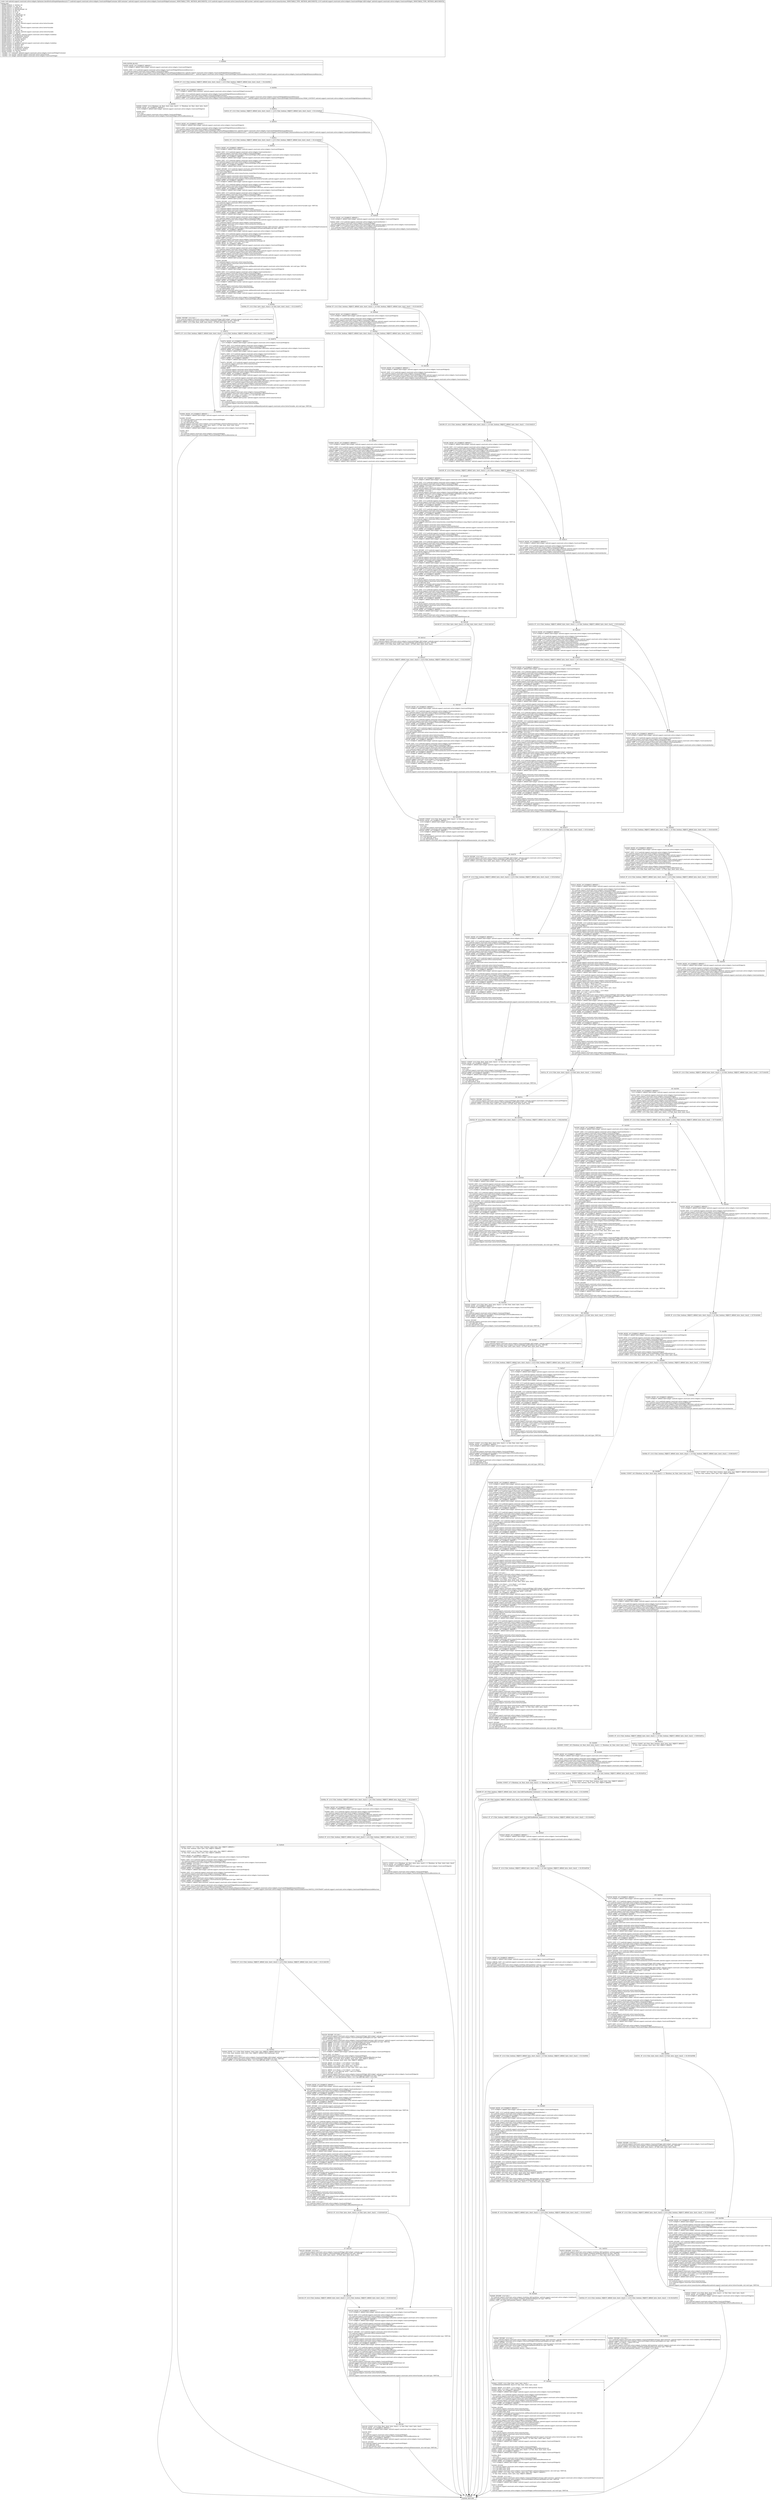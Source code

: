 digraph "CFG forandroid.support.constraint.solver.widgets.Optimizer.checkVerticalSimpleDependency(Landroid\/support\/constraint\/solver\/widgets\/ConstraintWidgetContainer;Landroid\/support\/constraint\/solver\/LinearSystem;Landroid\/support\/constraint\/solver\/widgets\/ConstraintWidget;)V" {
Node_0 [shape=record,label="{0\:\ 0x0000|MTH_ENTER_BLOCK\l|0x0000: MOVE  (r0 I:?[OBJECT, ARRAY]) = \l  (r19 I:?[OBJECT, ARRAY] A[D('widget' android.support.constraint.solver.widgets.ConstraintWidget)])\l \l0x0002: IGET  (r14 I:android.support.constraint.solver.widgets.ConstraintWidget$DimensionBehaviour) = \l  (r0 I:android.support.constraint.solver.widgets.ConstraintWidget)\l android.support.constraint.solver.widgets.ConstraintWidget.mVerticalDimensionBehaviour android.support.constraint.solver.widgets.ConstraintWidget$DimensionBehaviour \l0x0004: SGET  (r15 I:android.support.constraint.solver.widgets.ConstraintWidget$DimensionBehaviour) =  android.support.constraint.solver.widgets.ConstraintWidget.DimensionBehaviour.MATCH_CONSTRAINT android.support.constraint.solver.widgets.ConstraintWidget$DimensionBehaviour \l}"];
Node_1 [shape=record,label="{1\:\ 0x0006|0x0006: IF  (r14 I:?[int, boolean, OBJECT, ARRAY, byte, short, char]) != (r15 I:?[int, boolean, OBJECT, ARRAY, byte, short, char])  \-\> B:4:0x000e \l}"];
Node_2 [shape=record,label="{2\:\ 0x0008|0x0008: CONST  (r14 I:?[boolean, int, float, short, byte, char]) = (1 ?[boolean, int, float, short, byte, char]) \l0x0009: MOVE  (r0 I:?[OBJECT, ARRAY]) = \l  (r19 I:?[OBJECT, ARRAY] A[D('widget' android.support.constraint.solver.widgets.ConstraintWidget)])\l \l0x000b: IPUT  \l  (r14 I:int)\l  (r0 I:android.support.constraint.solver.widgets.ConstraintWidget)\l android.support.constraint.solver.widgets.ConstraintWidget.mVerticalResolution int \l}"];
Node_3 [shape=record,label="{3\:\ 0x000d|0x000d: RETURN   \l}"];
Node_4 [shape=record,label="{4\:\ 0x000e|0x000e: MOVE  (r0 I:?[OBJECT, ARRAY]) = \l  (r17 I:?[OBJECT, ARRAY] A[D('container' android.support.constraint.solver.widgets.ConstraintWidgetContainer)])\l \l0x0010: IGET  (r14 I:android.support.constraint.solver.widgets.ConstraintWidget$DimensionBehaviour) = \l  (r0 I:android.support.constraint.solver.widgets.ConstraintWidgetContainer)\l android.support.constraint.solver.widgets.ConstraintWidgetContainer.mVerticalDimensionBehaviour android.support.constraint.solver.widgets.ConstraintWidget$DimensionBehaviour \l0x0012: SGET  (r15 I:android.support.constraint.solver.widgets.ConstraintWidget$DimensionBehaviour) =  android.support.constraint.solver.widgets.ConstraintWidget.DimensionBehaviour.WRAP_CONTENT android.support.constraint.solver.widgets.ConstraintWidget$DimensionBehaviour \l}"];
Node_5 [shape=record,label="{5\:\ 0x0014|0x0014: IF  (r14 I:?[int, boolean, OBJECT, ARRAY, byte, short, char]) == (r15 I:?[int, boolean, OBJECT, ARRAY, byte, short, char])  \-\> B:14:0x00a0 \l}"];
Node_6 [shape=record,label="{6\:\ 0x0016|0x0016: MOVE  (r0 I:?[OBJECT, ARRAY]) = \l  (r19 I:?[OBJECT, ARRAY] A[D('widget' android.support.constraint.solver.widgets.ConstraintWidget)])\l \l0x0018: IGET  (r14 I:android.support.constraint.solver.widgets.ConstraintWidget$DimensionBehaviour) = \l  (r0 I:android.support.constraint.solver.widgets.ConstraintWidget)\l android.support.constraint.solver.widgets.ConstraintWidget.mVerticalDimensionBehaviour android.support.constraint.solver.widgets.ConstraintWidget$DimensionBehaviour \l0x001a: SGET  (r15 I:android.support.constraint.solver.widgets.ConstraintWidget$DimensionBehaviour) =  android.support.constraint.solver.widgets.ConstraintWidget.DimensionBehaviour.MATCH_PARENT android.support.constraint.solver.widgets.ConstraintWidget$DimensionBehaviour \l}"];
Node_7 [shape=record,label="{7\:\ 0x001c|0x001c: IF  (r14 I:?[int, boolean, OBJECT, ARRAY, byte, short, char]) != (r15 I:?[int, boolean, OBJECT, ARRAY, byte, short, char])  \-\> B:14:0x00a0 \l}"];
Node_8 [shape=record,label="{8\:\ 0x001e|0x001e: MOVE  (r0 I:?[OBJECT, ARRAY]) = \l  (r19 I:?[OBJECT, ARRAY] A[D('widget' android.support.constraint.solver.widgets.ConstraintWidget)])\l \l0x0020: IGET  (r14 I:android.support.constraint.solver.widgets.ConstraintAnchor) = \l  (r0 I:android.support.constraint.solver.widgets.ConstraintWidget)\l android.support.constraint.solver.widgets.ConstraintWidget.mTop android.support.constraint.solver.widgets.ConstraintAnchor \l0x0022: MOVE  (r0 I:?[OBJECT, ARRAY]) = \l  (r19 I:?[OBJECT, ARRAY] A[D('widget' android.support.constraint.solver.widgets.ConstraintWidget)])\l \l0x0024: IGET  (r15 I:android.support.constraint.solver.widgets.ConstraintAnchor) = \l  (r0 I:android.support.constraint.solver.widgets.ConstraintWidget)\l android.support.constraint.solver.widgets.ConstraintWidget.mTop android.support.constraint.solver.widgets.ConstraintAnchor \l0x0026: MOVE  (r0 I:?[OBJECT, ARRAY]) = \l  (r18 I:?[OBJECT, ARRAY] A[D('system' android.support.constraint.solver.LinearSystem)])\l \l0x0028: INVOKE  (r15 I:android.support.constraint.solver.SolverVariable) = \l  (r0 I:android.support.constraint.solver.LinearSystem)\l  (r15 I:java.lang.Object)\l android.support.constraint.solver.LinearSystem.createObjectVariable(java.lang.Object):android.support.constraint.solver.SolverVariable type: VIRTUAL \l0x002c: IPUT  \l  (r15 I:android.support.constraint.solver.SolverVariable)\l  (r14 I:android.support.constraint.solver.widgets.ConstraintAnchor)\l android.support.constraint.solver.widgets.ConstraintAnchor.mSolverVariable android.support.constraint.solver.SolverVariable \l0x002e: MOVE  (r0 I:?[OBJECT, ARRAY]) = \l  (r19 I:?[OBJECT, ARRAY] A[D('widget' android.support.constraint.solver.widgets.ConstraintWidget)])\l \l0x0030: IGET  (r14 I:android.support.constraint.solver.widgets.ConstraintAnchor) = \l  (r0 I:android.support.constraint.solver.widgets.ConstraintWidget)\l android.support.constraint.solver.widgets.ConstraintWidget.mBottom android.support.constraint.solver.widgets.ConstraintAnchor \l0x0032: MOVE  (r0 I:?[OBJECT, ARRAY]) = \l  (r19 I:?[OBJECT, ARRAY] A[D('widget' android.support.constraint.solver.widgets.ConstraintWidget)])\l \l0x0034: IGET  (r15 I:android.support.constraint.solver.widgets.ConstraintAnchor) = \l  (r0 I:android.support.constraint.solver.widgets.ConstraintWidget)\l android.support.constraint.solver.widgets.ConstraintWidget.mBottom android.support.constraint.solver.widgets.ConstraintAnchor \l0x0036: MOVE  (r0 I:?[OBJECT, ARRAY]) = \l  (r18 I:?[OBJECT, ARRAY] A[D('system' android.support.constraint.solver.LinearSystem)])\l \l0x0038: INVOKE  (r15 I:android.support.constraint.solver.SolverVariable) = \l  (r0 I:android.support.constraint.solver.LinearSystem)\l  (r15 I:java.lang.Object)\l android.support.constraint.solver.LinearSystem.createObjectVariable(java.lang.Object):android.support.constraint.solver.SolverVariable type: VIRTUAL \l0x003c: IPUT  \l  (r15 I:android.support.constraint.solver.SolverVariable)\l  (r14 I:android.support.constraint.solver.widgets.ConstraintAnchor)\l android.support.constraint.solver.widgets.ConstraintAnchor.mSolverVariable android.support.constraint.solver.SolverVariable \l0x003e: MOVE  (r0 I:?[OBJECT, ARRAY]) = \l  (r19 I:?[OBJECT, ARRAY] A[D('widget' android.support.constraint.solver.widgets.ConstraintWidget)])\l \l0x0040: IGET  (r14 I:android.support.constraint.solver.widgets.ConstraintAnchor) = \l  (r0 I:android.support.constraint.solver.widgets.ConstraintWidget)\l android.support.constraint.solver.widgets.ConstraintWidget.mTop android.support.constraint.solver.widgets.ConstraintAnchor \l0x0042: IGET  (r11 I:int) = \l  (r14 I:android.support.constraint.solver.widgets.ConstraintAnchor)\l android.support.constraint.solver.widgets.ConstraintAnchor.mMargin int \l0x0044: INVOKE  (r14 I:int) = \l  (r17 I:android.support.constraint.solver.widgets.ConstraintWidgetContainer A[D('container' android.support.constraint.solver.widgets.ConstraintWidgetContainer)])\l android.support.constraint.solver.widgets.ConstraintWidgetContainer.getHeight():int type: VIRTUAL \l0x0048: MOVE  (r0 I:?[OBJECT, ARRAY]) = \l  (r19 I:?[OBJECT, ARRAY] A[D('widget' android.support.constraint.solver.widgets.ConstraintWidget)])\l \l0x004a: IGET  (r15 I:android.support.constraint.solver.widgets.ConstraintAnchor) = \l  (r0 I:android.support.constraint.solver.widgets.ConstraintWidget)\l android.support.constraint.solver.widgets.ConstraintWidget.mBottom android.support.constraint.solver.widgets.ConstraintAnchor \l0x004c: IGET  (r15 I:int) = \l  (r15 I:android.support.constraint.solver.widgets.ConstraintAnchor)\l android.support.constraint.solver.widgets.ConstraintAnchor.mMargin int \l0x004e: ARITH  (r1 I:int) = (r14 I:int) \- (r15 I:int) \l0x0050: MOVE  (r0 I:?[OBJECT, ARRAY]) = \l  (r19 I:?[OBJECT, ARRAY] A[D('widget' android.support.constraint.solver.widgets.ConstraintWidget)])\l \l0x0052: IGET  (r14 I:android.support.constraint.solver.widgets.ConstraintAnchor) = \l  (r0 I:android.support.constraint.solver.widgets.ConstraintWidget)\l android.support.constraint.solver.widgets.ConstraintWidget.mTop android.support.constraint.solver.widgets.ConstraintAnchor \l0x0054: IGET  (r14 I:android.support.constraint.solver.SolverVariable) = \l  (r14 I:android.support.constraint.solver.widgets.ConstraintAnchor)\l android.support.constraint.solver.widgets.ConstraintAnchor.mSolverVariable android.support.constraint.solver.SolverVariable \l0x0056: MOVE  (r0 I:?[OBJECT, ARRAY]) = \l  (r18 I:?[OBJECT, ARRAY] A[D('system' android.support.constraint.solver.LinearSystem)])\l \l0x0058: INVOKE  \l  (r0 I:android.support.constraint.solver.LinearSystem)\l  (r14 I:android.support.constraint.solver.SolverVariable)\l  (r11 I:int A[D('top' int)])\l android.support.constraint.solver.LinearSystem.addEquality(android.support.constraint.solver.SolverVariable, int):void type: VIRTUAL \l0x005b: MOVE  (r0 I:?[OBJECT, ARRAY]) = \l  (r19 I:?[OBJECT, ARRAY] A[D('widget' android.support.constraint.solver.widgets.ConstraintWidget)])\l \l0x005d: IGET  (r14 I:android.support.constraint.solver.widgets.ConstraintAnchor) = \l  (r0 I:android.support.constraint.solver.widgets.ConstraintWidget)\l android.support.constraint.solver.widgets.ConstraintWidget.mBottom android.support.constraint.solver.widgets.ConstraintAnchor \l0x005f: IGET  (r14 I:android.support.constraint.solver.SolverVariable) = \l  (r14 I:android.support.constraint.solver.widgets.ConstraintAnchor)\l android.support.constraint.solver.widgets.ConstraintAnchor.mSolverVariable android.support.constraint.solver.SolverVariable \l0x0061: MOVE  (r0 I:?[OBJECT, ARRAY]) = \l  (r18 I:?[OBJECT, ARRAY] A[D('system' android.support.constraint.solver.LinearSystem)])\l \l0x0063: INVOKE  \l  (r0 I:android.support.constraint.solver.LinearSystem)\l  (r14 I:android.support.constraint.solver.SolverVariable)\l  (r1 I:int A[D('bottom' int)])\l android.support.constraint.solver.LinearSystem.addEquality(android.support.constraint.solver.SolverVariable, int):void type: VIRTUAL \l0x0066: MOVE  (r0 I:?[OBJECT, ARRAY]) = \l  (r19 I:?[OBJECT, ARRAY] A[D('widget' android.support.constraint.solver.widgets.ConstraintWidget)])\l \l0x0068: IGET  (r14 I:int) = \l  (r0 I:android.support.constraint.solver.widgets.ConstraintWidget)\l android.support.constraint.solver.widgets.ConstraintWidget.mBaselineDistance int \l}"];
Node_9 [shape=record,label="{9\:\ 0x006a|0x006a: IF  (r14 I:?[int, byte, short, char]) \> (0 ?[int, byte, short, char])  \-\> B:12:0x0074 \l}"];
Node_10 [shape=record,label="{10\:\ 0x006c|0x006c: INVOKE  (r14 I:int) = \l  (r19 I:android.support.constraint.solver.widgets.ConstraintWidget A[D('widget' android.support.constraint.solver.widgets.ConstraintWidget)])\l android.support.constraint.solver.widgets.ConstraintWidget.getVisibility():int type: VIRTUAL \l0x0070: CONST  (r15 I:?[int, float, short, byte, char]) = (8 ?[int, float, short, byte, char]) \l}"];
Node_11 [shape=record,label="{11\:\ 0x0072|0x0072: IF  (r14 I:?[int, boolean, OBJECT, ARRAY, byte, short, char]) != (r15 I:?[int, boolean, OBJECT, ARRAY, byte, short, char])  \-\> B:13:0x0094 \l}"];
Node_12 [shape=record,label="{12\:\ 0x0074|0x0074: MOVE  (r0 I:?[OBJECT, ARRAY]) = \l  (r19 I:?[OBJECT, ARRAY] A[D('widget' android.support.constraint.solver.widgets.ConstraintWidget)])\l \l0x0076: IGET  (r14 I:android.support.constraint.solver.widgets.ConstraintAnchor) = \l  (r0 I:android.support.constraint.solver.widgets.ConstraintWidget)\l android.support.constraint.solver.widgets.ConstraintWidget.mBaseline android.support.constraint.solver.widgets.ConstraintAnchor \l0x0078: MOVE  (r0 I:?[OBJECT, ARRAY]) = \l  (r19 I:?[OBJECT, ARRAY] A[D('widget' android.support.constraint.solver.widgets.ConstraintWidget)])\l \l0x007a: IGET  (r15 I:android.support.constraint.solver.widgets.ConstraintAnchor) = \l  (r0 I:android.support.constraint.solver.widgets.ConstraintWidget)\l android.support.constraint.solver.widgets.ConstraintWidget.mBaseline android.support.constraint.solver.widgets.ConstraintAnchor \l0x007c: MOVE  (r0 I:?[OBJECT, ARRAY]) = \l  (r18 I:?[OBJECT, ARRAY] A[D('system' android.support.constraint.solver.LinearSystem)])\l \l0x007e: INVOKE  (r15 I:android.support.constraint.solver.SolverVariable) = \l  (r0 I:android.support.constraint.solver.LinearSystem)\l  (r15 I:java.lang.Object)\l android.support.constraint.solver.LinearSystem.createObjectVariable(java.lang.Object):android.support.constraint.solver.SolverVariable type: VIRTUAL \l0x0082: IPUT  \l  (r15 I:android.support.constraint.solver.SolverVariable)\l  (r14 I:android.support.constraint.solver.widgets.ConstraintAnchor)\l android.support.constraint.solver.widgets.ConstraintAnchor.mSolverVariable android.support.constraint.solver.SolverVariable \l0x0084: MOVE  (r0 I:?[OBJECT, ARRAY]) = \l  (r19 I:?[OBJECT, ARRAY] A[D('widget' android.support.constraint.solver.widgets.ConstraintWidget)])\l \l0x0086: IGET  (r14 I:android.support.constraint.solver.widgets.ConstraintAnchor) = \l  (r0 I:android.support.constraint.solver.widgets.ConstraintWidget)\l android.support.constraint.solver.widgets.ConstraintWidget.mBaseline android.support.constraint.solver.widgets.ConstraintAnchor \l0x0088: IGET  (r14 I:android.support.constraint.solver.SolverVariable) = \l  (r14 I:android.support.constraint.solver.widgets.ConstraintAnchor)\l android.support.constraint.solver.widgets.ConstraintAnchor.mSolverVariable android.support.constraint.solver.SolverVariable \l0x008a: MOVE  (r0 I:?[OBJECT, ARRAY]) = \l  (r19 I:?[OBJECT, ARRAY] A[D('widget' android.support.constraint.solver.widgets.ConstraintWidget)])\l \l0x008c: IGET  (r15 I:int) = \l  (r0 I:android.support.constraint.solver.widgets.ConstraintWidget)\l android.support.constraint.solver.widgets.ConstraintWidget.mBaselineDistance int \l0x008e: ARITH  (r15 I:int) = (r15 I:int) + (r11 I:int A[D('top' int)]) \l0x008f: MOVE  (r0 I:?[OBJECT, ARRAY]) = \l  (r18 I:?[OBJECT, ARRAY] A[D('system' android.support.constraint.solver.LinearSystem)])\l \l0x0091: INVOKE  \l  (r0 I:android.support.constraint.solver.LinearSystem)\l  (r14 I:android.support.constraint.solver.SolverVariable)\l  (r15 I:int)\l android.support.constraint.solver.LinearSystem.addEquality(android.support.constraint.solver.SolverVariable, int):void type: VIRTUAL \l}"];
Node_13 [shape=record,label="{13\:\ 0x0094|0x0094: MOVE  (r0 I:?[OBJECT, ARRAY]) = \l  (r19 I:?[OBJECT, ARRAY] A[D('widget' android.support.constraint.solver.widgets.ConstraintWidget)])\l \l0x0096: INVOKE  \l  (r0 I:android.support.constraint.solver.widgets.ConstraintWidget)\l  (r11 I:int A[D('top' int)])\l  (r1 I:int A[D('bottom' int)])\l android.support.constraint.solver.widgets.ConstraintWidget.setVerticalDimension(int, int):void type: VIRTUAL \l0x0099: CONST  (r14 I:?[int, float, short, byte, char]) = (2 ?[int, float, short, byte, char]) \l0x009a: MOVE  (r0 I:?[OBJECT, ARRAY]) = \l  (r19 I:?[OBJECT, ARRAY] A[D('widget' android.support.constraint.solver.widgets.ConstraintWidget)])\l \l0x009c: IPUT  \l  (r14 I:int)\l  (r0 I:android.support.constraint.solver.widgets.ConstraintWidget)\l android.support.constraint.solver.widgets.ConstraintWidget.mVerticalResolution int \l}"];
Node_14 [shape=record,label="{14\:\ 0x00a0|0x00a0: MOVE  (r0 I:?[OBJECT, ARRAY]) = \l  (r19 I:?[OBJECT, ARRAY] A[D('widget' android.support.constraint.solver.widgets.ConstraintWidget)])\l \l0x00a2: IGET  (r14 I:android.support.constraint.solver.widgets.ConstraintAnchor) = \l  (r0 I:android.support.constraint.solver.widgets.ConstraintWidget)\l android.support.constraint.solver.widgets.ConstraintWidget.mTop android.support.constraint.solver.widgets.ConstraintAnchor \l0x00a4: IGET  (r14 I:android.support.constraint.solver.widgets.ConstraintAnchor) = \l  (r14 I:android.support.constraint.solver.widgets.ConstraintAnchor)\l android.support.constraint.solver.widgets.ConstraintAnchor.mTarget android.support.constraint.solver.widgets.ConstraintAnchor \l}"];
Node_15 [shape=record,label="{15\:\ 0x00a6|0x00a6: IF  (r14 I:?[int, boolean, OBJECT, ARRAY, byte, short, char]) == (0 ?[int, boolean, OBJECT, ARRAY, byte, short, char])  \-\> B:33:0x0183 \l}"];
Node_16 [shape=record,label="{16\:\ 0x00a8|0x00a8: MOVE  (r0 I:?[OBJECT, ARRAY]) = \l  (r19 I:?[OBJECT, ARRAY] A[D('widget' android.support.constraint.solver.widgets.ConstraintWidget)])\l \l0x00aa: IGET  (r14 I:android.support.constraint.solver.widgets.ConstraintAnchor) = \l  (r0 I:android.support.constraint.solver.widgets.ConstraintWidget)\l android.support.constraint.solver.widgets.ConstraintWidget.mBottom android.support.constraint.solver.widgets.ConstraintAnchor \l0x00ac: IGET  (r14 I:android.support.constraint.solver.widgets.ConstraintAnchor) = \l  (r14 I:android.support.constraint.solver.widgets.ConstraintAnchor)\l android.support.constraint.solver.widgets.ConstraintAnchor.mTarget android.support.constraint.solver.widgets.ConstraintAnchor \l}"];
Node_17 [shape=record,label="{17\:\ 0x00ae|0x00ae: IF  (r14 I:?[int, boolean, OBJECT, ARRAY, byte, short, char]) == (0 ?[int, boolean, OBJECT, ARRAY, byte, short, char])  \-\> B:33:0x0183 \l}"];
Node_18 [shape=record,label="{18\:\ 0x00b0|0x00b0: MOVE  (r0 I:?[OBJECT, ARRAY]) = \l  (r19 I:?[OBJECT, ARRAY] A[D('widget' android.support.constraint.solver.widgets.ConstraintWidget)])\l \l0x00b2: IGET  (r14 I:android.support.constraint.solver.widgets.ConstraintAnchor) = \l  (r0 I:android.support.constraint.solver.widgets.ConstraintWidget)\l android.support.constraint.solver.widgets.ConstraintWidget.mTop android.support.constraint.solver.widgets.ConstraintAnchor \l0x00b4: IGET  (r14 I:android.support.constraint.solver.widgets.ConstraintAnchor) = \l  (r14 I:android.support.constraint.solver.widgets.ConstraintAnchor)\l android.support.constraint.solver.widgets.ConstraintAnchor.mTarget android.support.constraint.solver.widgets.ConstraintAnchor \l0x00b6: IGET  (r14 I:android.support.constraint.solver.widgets.ConstraintWidget) = \l  (r14 I:android.support.constraint.solver.widgets.ConstraintAnchor)\l android.support.constraint.solver.widgets.ConstraintAnchor.mOwner android.support.constraint.solver.widgets.ConstraintWidget \l0x00b8: MOVE  (r0 I:?[OBJECT, ARRAY]) = \l  (r17 I:?[OBJECT, ARRAY] A[D('container' android.support.constraint.solver.widgets.ConstraintWidgetContainer)])\l \l}"];
Node_19 [shape=record,label="{19\:\ 0x00ba|0x00ba: IF  (r14 I:?[int, boolean, OBJECT, ARRAY, byte, short, char]) != (r0 I:?[int, boolean, OBJECT, ARRAY, byte, short, char])  \-\> B:32:0x017c \l}"];
Node_20 [shape=record,label="{20\:\ 0x00bc|0x00bc: MOVE  (r0 I:?[OBJECT, ARRAY]) = \l  (r19 I:?[OBJECT, ARRAY] A[D('widget' android.support.constraint.solver.widgets.ConstraintWidget)])\l \l0x00be: IGET  (r14 I:android.support.constraint.solver.widgets.ConstraintAnchor) = \l  (r0 I:android.support.constraint.solver.widgets.ConstraintWidget)\l android.support.constraint.solver.widgets.ConstraintWidget.mBottom android.support.constraint.solver.widgets.ConstraintAnchor \l0x00c0: IGET  (r14 I:android.support.constraint.solver.widgets.ConstraintAnchor) = \l  (r14 I:android.support.constraint.solver.widgets.ConstraintAnchor)\l android.support.constraint.solver.widgets.ConstraintAnchor.mTarget android.support.constraint.solver.widgets.ConstraintAnchor \l0x00c2: IGET  (r14 I:android.support.constraint.solver.widgets.ConstraintWidget) = \l  (r14 I:android.support.constraint.solver.widgets.ConstraintAnchor)\l android.support.constraint.solver.widgets.ConstraintAnchor.mOwner android.support.constraint.solver.widgets.ConstraintWidget \l0x00c4: MOVE  (r0 I:?[OBJECT, ARRAY]) = \l  (r17 I:?[OBJECT, ARRAY] A[D('container' android.support.constraint.solver.widgets.ConstraintWidgetContainer)])\l \l}"];
Node_21 [shape=record,label="{21\:\ 0x00c6|0x00c6: IF  (r14 I:?[int, boolean, OBJECT, ARRAY, byte, short, char]) != (r0 I:?[int, boolean, OBJECT, ARRAY, byte, short, char])  \-\> B:32:0x017c \l}"];
Node_22 [shape=record,label="{22\:\ 0x00c8|0x00c8: CONST  (r11 I:?[int, float, boolean, short, byte, char, OBJECT, ARRAY]) = \l  (0 ?[int, float, boolean, short, byte, char, OBJECT, ARRAY])\l \l0x00c9: CONST  (r1 I:?[int, float, boolean, short, byte, char, OBJECT, ARRAY]) = \l  (0 ?[int, float, boolean, short, byte, char, OBJECT, ARRAY])\l \l0x00ca: MOVE  (r0 I:?[OBJECT, ARRAY]) = \l  (r19 I:?[OBJECT, ARRAY] A[D('widget' android.support.constraint.solver.widgets.ConstraintWidget)])\l \l0x00cc: IGET  (r14 I:android.support.constraint.solver.widgets.ConstraintAnchor) = \l  (r0 I:android.support.constraint.solver.widgets.ConstraintWidget)\l android.support.constraint.solver.widgets.ConstraintWidget.mTop android.support.constraint.solver.widgets.ConstraintAnchor \l0x00ce: INVOKE  (r12 I:int) = \l  (r14 I:android.support.constraint.solver.widgets.ConstraintAnchor)\l android.support.constraint.solver.widgets.ConstraintAnchor.getMargin():int type: VIRTUAL \l0x00d2: MOVE  (r0 I:?[OBJECT, ARRAY]) = \l  (r19 I:?[OBJECT, ARRAY] A[D('widget' android.support.constraint.solver.widgets.ConstraintWidget)])\l \l0x00d4: IGET  (r14 I:android.support.constraint.solver.widgets.ConstraintAnchor) = \l  (r0 I:android.support.constraint.solver.widgets.ConstraintWidget)\l android.support.constraint.solver.widgets.ConstraintWidget.mBottom android.support.constraint.solver.widgets.ConstraintAnchor \l0x00d6: INVOKE  (r2 I:int) = \l  (r14 I:android.support.constraint.solver.widgets.ConstraintAnchor)\l android.support.constraint.solver.widgets.ConstraintAnchor.getMargin():int type: VIRTUAL \l0x00da: MOVE  (r0 I:?[OBJECT, ARRAY]) = \l  (r17 I:?[OBJECT, ARRAY] A[D('container' android.support.constraint.solver.widgets.ConstraintWidgetContainer)])\l \l0x00dc: IGET  (r14 I:android.support.constraint.solver.widgets.ConstraintWidget$DimensionBehaviour) = \l  (r0 I:android.support.constraint.solver.widgets.ConstraintWidgetContainer)\l android.support.constraint.solver.widgets.ConstraintWidgetContainer.mVerticalDimensionBehaviour android.support.constraint.solver.widgets.ConstraintWidget$DimensionBehaviour \l0x00de: SGET  (r15 I:android.support.constraint.solver.widgets.ConstraintWidget$DimensionBehaviour) =  android.support.constraint.solver.widgets.ConstraintWidget.DimensionBehaviour.MATCH_CONSTRAINT android.support.constraint.solver.widgets.ConstraintWidget$DimensionBehaviour \l}"];
Node_23 [shape=record,label="{23\:\ 0x00e0|0x00e0: IF  (r14 I:?[int, boolean, OBJECT, ARRAY, byte, short, char]) != (r15 I:?[int, boolean, OBJECT, ARRAY, byte, short, char])  \-\> B:31:0x0159 \l}"];
Node_24 [shape=record,label="{24\:\ 0x00e2|0x00e2: MOVE  (r11 I:?[int, float, boolean, short, byte, char, OBJECT, ARRAY] A[D('top' int)]) = \l  (r12 I:?[int, float, boolean, short, byte, char, OBJECT, ARRAY] A[D('topMargin' int)])\l \l0x00e3: INVOKE  (r14 I:int) = \l  (r19 I:android.support.constraint.solver.widgets.ConstraintWidget A[D('widget' android.support.constraint.solver.widgets.ConstraintWidget)])\l android.support.constraint.solver.widgets.ConstraintWidget.getHeight():int type: VIRTUAL \l0x00e7: ARITH  (r1 I:int A[D('bottom' int)]) = (r11 I:int A[D('top' int)]) + (r14 I:int) \l}"];
Node_25 [shape=record,label="{25\:\ 0x00e9|0x00e9: MOVE  (r0 I:?[OBJECT, ARRAY]) = \l  (r19 I:?[OBJECT, ARRAY] A[D('widget' android.support.constraint.solver.widgets.ConstraintWidget)])\l \l0x00eb: IGET  (r14 I:android.support.constraint.solver.widgets.ConstraintAnchor) = \l  (r0 I:android.support.constraint.solver.widgets.ConstraintWidget)\l android.support.constraint.solver.widgets.ConstraintWidget.mTop android.support.constraint.solver.widgets.ConstraintAnchor \l0x00ed: MOVE  (r0 I:?[OBJECT, ARRAY]) = \l  (r19 I:?[OBJECT, ARRAY] A[D('widget' android.support.constraint.solver.widgets.ConstraintWidget)])\l \l0x00ef: IGET  (r15 I:android.support.constraint.solver.widgets.ConstraintAnchor) = \l  (r0 I:android.support.constraint.solver.widgets.ConstraintWidget)\l android.support.constraint.solver.widgets.ConstraintWidget.mTop android.support.constraint.solver.widgets.ConstraintAnchor \l0x00f1: MOVE  (r0 I:?[OBJECT, ARRAY]) = \l  (r18 I:?[OBJECT, ARRAY] A[D('system' android.support.constraint.solver.LinearSystem)])\l \l0x00f3: INVOKE  (r15 I:android.support.constraint.solver.SolverVariable) = \l  (r0 I:android.support.constraint.solver.LinearSystem)\l  (r15 I:java.lang.Object)\l android.support.constraint.solver.LinearSystem.createObjectVariable(java.lang.Object):android.support.constraint.solver.SolverVariable type: VIRTUAL \l0x00f7: IPUT  \l  (r15 I:android.support.constraint.solver.SolverVariable)\l  (r14 I:android.support.constraint.solver.widgets.ConstraintAnchor)\l android.support.constraint.solver.widgets.ConstraintAnchor.mSolverVariable android.support.constraint.solver.SolverVariable \l0x00f9: MOVE  (r0 I:?[OBJECT, ARRAY]) = \l  (r19 I:?[OBJECT, ARRAY] A[D('widget' android.support.constraint.solver.widgets.ConstraintWidget)])\l \l0x00fb: IGET  (r14 I:android.support.constraint.solver.widgets.ConstraintAnchor) = \l  (r0 I:android.support.constraint.solver.widgets.ConstraintWidget)\l android.support.constraint.solver.widgets.ConstraintWidget.mBottom android.support.constraint.solver.widgets.ConstraintAnchor \l0x00fd: MOVE  (r0 I:?[OBJECT, ARRAY]) = \l  (r19 I:?[OBJECT, ARRAY] A[D('widget' android.support.constraint.solver.widgets.ConstraintWidget)])\l \l0x00ff: IGET  (r15 I:android.support.constraint.solver.widgets.ConstraintAnchor) = \l  (r0 I:android.support.constraint.solver.widgets.ConstraintWidget)\l android.support.constraint.solver.widgets.ConstraintWidget.mBottom android.support.constraint.solver.widgets.ConstraintAnchor \l0x0101: MOVE  (r0 I:?[OBJECT, ARRAY]) = \l  (r18 I:?[OBJECT, ARRAY] A[D('system' android.support.constraint.solver.LinearSystem)])\l \l0x0103: INVOKE  (r15 I:android.support.constraint.solver.SolverVariable) = \l  (r0 I:android.support.constraint.solver.LinearSystem)\l  (r15 I:java.lang.Object)\l android.support.constraint.solver.LinearSystem.createObjectVariable(java.lang.Object):android.support.constraint.solver.SolverVariable type: VIRTUAL \l0x0107: IPUT  \l  (r15 I:android.support.constraint.solver.SolverVariable)\l  (r14 I:android.support.constraint.solver.widgets.ConstraintAnchor)\l android.support.constraint.solver.widgets.ConstraintAnchor.mSolverVariable android.support.constraint.solver.SolverVariable \l0x0109: MOVE  (r0 I:?[OBJECT, ARRAY]) = \l  (r19 I:?[OBJECT, ARRAY] A[D('widget' android.support.constraint.solver.widgets.ConstraintWidget)])\l \l0x010b: IGET  (r14 I:android.support.constraint.solver.widgets.ConstraintAnchor) = \l  (r0 I:android.support.constraint.solver.widgets.ConstraintWidget)\l android.support.constraint.solver.widgets.ConstraintWidget.mTop android.support.constraint.solver.widgets.ConstraintAnchor \l0x010d: IGET  (r14 I:android.support.constraint.solver.SolverVariable) = \l  (r14 I:android.support.constraint.solver.widgets.ConstraintAnchor)\l android.support.constraint.solver.widgets.ConstraintAnchor.mSolverVariable android.support.constraint.solver.SolverVariable \l0x010f: MOVE  (r0 I:?[OBJECT, ARRAY]) = \l  (r18 I:?[OBJECT, ARRAY] A[D('system' android.support.constraint.solver.LinearSystem)])\l \l0x0111: INVOKE  \l  (r0 I:android.support.constraint.solver.LinearSystem)\l  (r14 I:android.support.constraint.solver.SolverVariable)\l  (r11 I:int A[D('top' int)])\l android.support.constraint.solver.LinearSystem.addEquality(android.support.constraint.solver.SolverVariable, int):void type: VIRTUAL \l0x0114: MOVE  (r0 I:?[OBJECT, ARRAY]) = \l  (r19 I:?[OBJECT, ARRAY] A[D('widget' android.support.constraint.solver.widgets.ConstraintWidget)])\l \l0x0116: IGET  (r14 I:android.support.constraint.solver.widgets.ConstraintAnchor) = \l  (r0 I:android.support.constraint.solver.widgets.ConstraintWidget)\l android.support.constraint.solver.widgets.ConstraintWidget.mBottom android.support.constraint.solver.widgets.ConstraintAnchor \l0x0118: IGET  (r14 I:android.support.constraint.solver.SolverVariable) = \l  (r14 I:android.support.constraint.solver.widgets.ConstraintAnchor)\l android.support.constraint.solver.widgets.ConstraintAnchor.mSolverVariable android.support.constraint.solver.SolverVariable \l0x011a: MOVE  (r0 I:?[OBJECT, ARRAY]) = \l  (r18 I:?[OBJECT, ARRAY] A[D('system' android.support.constraint.solver.LinearSystem)])\l \l0x011c: INVOKE  \l  (r0 I:android.support.constraint.solver.LinearSystem)\l  (r14 I:android.support.constraint.solver.SolverVariable)\l  (r1 I:int A[D('bottom' int)])\l android.support.constraint.solver.LinearSystem.addEquality(android.support.constraint.solver.SolverVariable, int):void type: VIRTUAL \l0x011f: MOVE  (r0 I:?[OBJECT, ARRAY]) = \l  (r19 I:?[OBJECT, ARRAY] A[D('widget' android.support.constraint.solver.widgets.ConstraintWidget)])\l \l0x0121: IGET  (r14 I:int) = \l  (r0 I:android.support.constraint.solver.widgets.ConstraintWidget)\l android.support.constraint.solver.widgets.ConstraintWidget.mBaselineDistance int \l}"];
Node_26 [shape=record,label="{26\:\ 0x0123|0x0123: IF  (r14 I:?[int, byte, short, char]) \> (0 ?[int, byte, short, char])  \-\> B:29:0x012d \l}"];
Node_27 [shape=record,label="{27\:\ 0x0125|0x0125: INVOKE  (r14 I:int) = \l  (r19 I:android.support.constraint.solver.widgets.ConstraintWidget A[D('widget' android.support.constraint.solver.widgets.ConstraintWidget)])\l android.support.constraint.solver.widgets.ConstraintWidget.getVisibility():int type: VIRTUAL \l0x0129: CONST  (r15 I:?[int, float, short, byte, char]) = (8 ?[int, float, short, byte, char]) \l}"];
Node_28 [shape=record,label="{28\:\ 0x012b|0x012b: IF  (r14 I:?[int, boolean, OBJECT, ARRAY, byte, short, char]) != (r15 I:?[int, boolean, OBJECT, ARRAY, byte, short, char])  \-\> B:30:0x014d \l}"];
Node_29 [shape=record,label="{29\:\ 0x012d|0x012d: MOVE  (r0 I:?[OBJECT, ARRAY]) = \l  (r19 I:?[OBJECT, ARRAY] A[D('widget' android.support.constraint.solver.widgets.ConstraintWidget)])\l \l0x012f: IGET  (r14 I:android.support.constraint.solver.widgets.ConstraintAnchor) = \l  (r0 I:android.support.constraint.solver.widgets.ConstraintWidget)\l android.support.constraint.solver.widgets.ConstraintWidget.mBaseline android.support.constraint.solver.widgets.ConstraintAnchor \l0x0131: MOVE  (r0 I:?[OBJECT, ARRAY]) = \l  (r19 I:?[OBJECT, ARRAY] A[D('widget' android.support.constraint.solver.widgets.ConstraintWidget)])\l \l0x0133: IGET  (r15 I:android.support.constraint.solver.widgets.ConstraintAnchor) = \l  (r0 I:android.support.constraint.solver.widgets.ConstraintWidget)\l android.support.constraint.solver.widgets.ConstraintWidget.mBaseline android.support.constraint.solver.widgets.ConstraintAnchor \l0x0135: MOVE  (r0 I:?[OBJECT, ARRAY]) = \l  (r18 I:?[OBJECT, ARRAY] A[D('system' android.support.constraint.solver.LinearSystem)])\l \l0x0137: INVOKE  (r15 I:android.support.constraint.solver.SolverVariable) = \l  (r0 I:android.support.constraint.solver.LinearSystem)\l  (r15 I:java.lang.Object)\l android.support.constraint.solver.LinearSystem.createObjectVariable(java.lang.Object):android.support.constraint.solver.SolverVariable type: VIRTUAL \l0x013b: IPUT  \l  (r15 I:android.support.constraint.solver.SolverVariable)\l  (r14 I:android.support.constraint.solver.widgets.ConstraintAnchor)\l android.support.constraint.solver.widgets.ConstraintAnchor.mSolverVariable android.support.constraint.solver.SolverVariable \l0x013d: MOVE  (r0 I:?[OBJECT, ARRAY]) = \l  (r19 I:?[OBJECT, ARRAY] A[D('widget' android.support.constraint.solver.widgets.ConstraintWidget)])\l \l0x013f: IGET  (r14 I:android.support.constraint.solver.widgets.ConstraintAnchor) = \l  (r0 I:android.support.constraint.solver.widgets.ConstraintWidget)\l android.support.constraint.solver.widgets.ConstraintWidget.mBaseline android.support.constraint.solver.widgets.ConstraintAnchor \l0x0141: IGET  (r14 I:android.support.constraint.solver.SolverVariable) = \l  (r14 I:android.support.constraint.solver.widgets.ConstraintAnchor)\l android.support.constraint.solver.widgets.ConstraintAnchor.mSolverVariable android.support.constraint.solver.SolverVariable \l0x0143: MOVE  (r0 I:?[OBJECT, ARRAY]) = \l  (r19 I:?[OBJECT, ARRAY] A[D('widget' android.support.constraint.solver.widgets.ConstraintWidget)])\l \l0x0145: IGET  (r15 I:int) = \l  (r0 I:android.support.constraint.solver.widgets.ConstraintWidget)\l android.support.constraint.solver.widgets.ConstraintWidget.mBaselineDistance int \l0x0147: ARITH  (r15 I:int) = (r15 I:int) + (r11 I:int A[D('top' int)]) \l0x0148: MOVE  (r0 I:?[OBJECT, ARRAY]) = \l  (r18 I:?[OBJECT, ARRAY] A[D('system' android.support.constraint.solver.LinearSystem)])\l \l0x014a: INVOKE  \l  (r0 I:android.support.constraint.solver.LinearSystem)\l  (r14 I:android.support.constraint.solver.SolverVariable)\l  (r15 I:int)\l android.support.constraint.solver.LinearSystem.addEquality(android.support.constraint.solver.SolverVariable, int):void type: VIRTUAL \l}"];
Node_30 [shape=record,label="{30\:\ 0x014d|0x014d: CONST  (r14 I:?[int, float, short, byte, char]) = (2 ?[int, float, short, byte, char]) \l0x014e: MOVE  (r0 I:?[OBJECT, ARRAY]) = \l  (r19 I:?[OBJECT, ARRAY] A[D('widget' android.support.constraint.solver.widgets.ConstraintWidget)])\l \l0x0150: IPUT  \l  (r14 I:int)\l  (r0 I:android.support.constraint.solver.widgets.ConstraintWidget)\l android.support.constraint.solver.widgets.ConstraintWidget.mVerticalResolution int \l0x0152: MOVE  (r0 I:?[OBJECT, ARRAY]) = \l  (r19 I:?[OBJECT, ARRAY] A[D('widget' android.support.constraint.solver.widgets.ConstraintWidget)])\l \l0x0154: INVOKE  \l  (r0 I:android.support.constraint.solver.widgets.ConstraintWidget)\l  (r11 I:int A[D('top' int)])\l  (r1 I:int A[D('bottom' int)])\l android.support.constraint.solver.widgets.ConstraintWidget.setVerticalDimension(int, int):void type: VIRTUAL \l}"];
Node_31 [shape=record,label="{31\:\ 0x0159|0x0159: INVOKE  (r5 I:int) = \l  (r19 I:android.support.constraint.solver.widgets.ConstraintWidget A[D('widget' android.support.constraint.solver.widgets.ConstraintWidget)])\l android.support.constraint.solver.widgets.ConstraintWidget.getHeight():int type: VIRTUAL \l0x015d: INVOKE  (r14 I:int) = \l  (r17 I:android.support.constraint.solver.widgets.ConstraintWidgetContainer A[D('container' android.support.constraint.solver.widgets.ConstraintWidgetContainer)])\l android.support.constraint.solver.widgets.ConstraintWidgetContainer.getHeight():int type: VIRTUAL \l0x0161: ARITH  (r14 I:int) = (r14 I:int) \- (r12 I:int A[D('topMargin' int)]) \l0x0162: ARITH  (r14 I:int) = (r14 I:int) \- (r2 I:int A[D('bottomMargin' int)]) \l0x0163: ARITH  (r3 I:int) = (r14 I:int) \- (r5 I:int A[D('h' int)]) \l0x0165: CAST  (r14 I:float) = (float) (r12 I:int A[D('topMargin' int)]) \l0x0166: CAST  (r15 I:float) = (float) (r3 I:int A[D('dim' int)]) \l0x0167: MOVE  (r0 I:?[OBJECT, ARRAY]) = \l  (r19 I:?[OBJECT, ARRAY] A[D('widget' android.support.constraint.solver.widgets.ConstraintWidget)])\l \l0x0169: IGET  (r0 I:float) = \l  (r0 I:android.support.constraint.solver.widgets.ConstraintWidget)\l android.support.constraint.solver.widgets.ConstraintWidget.mVerticalBiasPercent float \l0x016b: MOVE  (r16 I:?[int, float, boolean, short, byte, char, OBJECT, ARRAY]) = \l  (r0 I:?[int, float, boolean, short, byte, char, OBJECT, ARRAY])\l \l0x016d: ARITH  (r15 I:float) = (r15 I:float) * (r16 I:float) \l0x016f: ARITH  (r14 I:float) = (r14 I:float) + (r15 I:float) \l0x0170: CONST  (r15 I:?[int, float, short, byte, char]) = \l  (1056964608(0x3f000000, float:0.5) ?[int, float, short, byte, char])\l \l0x0172: ARITH  (r14 I:float) = (r14 I:float) + (r15 I:float) \l0x0173: CAST  (r11 I:int A[D('top' int)]) = (int) (r14 I:float) \l0x0174: INVOKE  (r14 I:int) = \l  (r19 I:android.support.constraint.solver.widgets.ConstraintWidget A[D('widget' android.support.constraint.solver.widgets.ConstraintWidget)])\l android.support.constraint.solver.widgets.ConstraintWidget.getHeight():int type: VIRTUAL \l0x0178: ARITH  (r1 I:int A[D('bottom' int)]) = (r11 I:int A[D('top' int)]) + (r14 I:int) \l}"];
Node_32 [shape=record,label="{32\:\ 0x017c|0x017c: CONST  (r14 I:?[boolean, int, float, short, byte, char]) = (1 ?[boolean, int, float, short, byte, char]) \l0x017d: MOVE  (r0 I:?[OBJECT, ARRAY]) = \l  (r19 I:?[OBJECT, ARRAY] A[D('widget' android.support.constraint.solver.widgets.ConstraintWidget)])\l \l0x017f: IPUT  \l  (r14 I:int)\l  (r0 I:android.support.constraint.solver.widgets.ConstraintWidget)\l android.support.constraint.solver.widgets.ConstraintWidget.mVerticalResolution int \l}"];
Node_33 [shape=record,label="{33\:\ 0x0183|0x0183: MOVE  (r0 I:?[OBJECT, ARRAY]) = \l  (r19 I:?[OBJECT, ARRAY] A[D('widget' android.support.constraint.solver.widgets.ConstraintWidget)])\l \l0x0185: IGET  (r14 I:android.support.constraint.solver.widgets.ConstraintAnchor) = \l  (r0 I:android.support.constraint.solver.widgets.ConstraintWidget)\l android.support.constraint.solver.widgets.ConstraintWidget.mTop android.support.constraint.solver.widgets.ConstraintAnchor \l0x0187: IGET  (r14 I:android.support.constraint.solver.widgets.ConstraintAnchor) = \l  (r14 I:android.support.constraint.solver.widgets.ConstraintAnchor)\l android.support.constraint.solver.widgets.ConstraintAnchor.mTarget android.support.constraint.solver.widgets.ConstraintAnchor \l}"];
Node_34 [shape=record,label="{34\:\ 0x0189|0x0189: IF  (r14 I:?[int, boolean, OBJECT, ARRAY, byte, short, char]) == (0 ?[int, boolean, OBJECT, ARRAY, byte, short, char])  \-\> B:43:0x0215 \l}"];
Node_35 [shape=record,label="{35\:\ 0x018b|0x018b: MOVE  (r0 I:?[OBJECT, ARRAY]) = \l  (r19 I:?[OBJECT, ARRAY] A[D('widget' android.support.constraint.solver.widgets.ConstraintWidget)])\l \l0x018d: IGET  (r14 I:android.support.constraint.solver.widgets.ConstraintAnchor) = \l  (r0 I:android.support.constraint.solver.widgets.ConstraintWidget)\l android.support.constraint.solver.widgets.ConstraintWidget.mTop android.support.constraint.solver.widgets.ConstraintAnchor \l0x018f: IGET  (r14 I:android.support.constraint.solver.widgets.ConstraintAnchor) = \l  (r14 I:android.support.constraint.solver.widgets.ConstraintAnchor)\l android.support.constraint.solver.widgets.ConstraintAnchor.mTarget android.support.constraint.solver.widgets.ConstraintAnchor \l0x0191: IGET  (r14 I:android.support.constraint.solver.widgets.ConstraintWidget) = \l  (r14 I:android.support.constraint.solver.widgets.ConstraintAnchor)\l android.support.constraint.solver.widgets.ConstraintAnchor.mOwner android.support.constraint.solver.widgets.ConstraintWidget \l0x0193: MOVE  (r0 I:?[OBJECT, ARRAY]) = \l  (r17 I:?[OBJECT, ARRAY] A[D('container' android.support.constraint.solver.widgets.ConstraintWidgetContainer)])\l \l}"];
Node_36 [shape=record,label="{36\:\ 0x0195|0x0195: IF  (r14 I:?[int, boolean, OBJECT, ARRAY, byte, short, char]) != (r0 I:?[int, boolean, OBJECT, ARRAY, byte, short, char])  \-\> B:43:0x0215 \l}"];
Node_37 [shape=record,label="{37\:\ 0x0197|0x0197: MOVE  (r0 I:?[OBJECT, ARRAY]) = \l  (r19 I:?[OBJECT, ARRAY] A[D('widget' android.support.constraint.solver.widgets.ConstraintWidget)])\l \l0x0199: IGET  (r14 I:android.support.constraint.solver.widgets.ConstraintAnchor) = \l  (r0 I:android.support.constraint.solver.widgets.ConstraintWidget)\l android.support.constraint.solver.widgets.ConstraintWidget.mTop android.support.constraint.solver.widgets.ConstraintAnchor \l0x019b: INVOKE  (r11 I:int) = \l  (r14 I:android.support.constraint.solver.widgets.ConstraintAnchor)\l android.support.constraint.solver.widgets.ConstraintAnchor.getMargin():int type: VIRTUAL \l0x019f: INVOKE  (r14 I:int) = \l  (r19 I:android.support.constraint.solver.widgets.ConstraintWidget A[D('widget' android.support.constraint.solver.widgets.ConstraintWidget)])\l android.support.constraint.solver.widgets.ConstraintWidget.getHeight():int type: VIRTUAL \l0x01a3: ARITH  (r1 I:int) = (r11 I:int A[D('top' int)]) + (r14 I:int) \l0x01a5: MOVE  (r0 I:?[OBJECT, ARRAY]) = \l  (r19 I:?[OBJECT, ARRAY] A[D('widget' android.support.constraint.solver.widgets.ConstraintWidget)])\l \l0x01a7: IGET  (r14 I:android.support.constraint.solver.widgets.ConstraintAnchor) = \l  (r0 I:android.support.constraint.solver.widgets.ConstraintWidget)\l android.support.constraint.solver.widgets.ConstraintWidget.mTop android.support.constraint.solver.widgets.ConstraintAnchor \l0x01a9: MOVE  (r0 I:?[OBJECT, ARRAY]) = \l  (r19 I:?[OBJECT, ARRAY] A[D('widget' android.support.constraint.solver.widgets.ConstraintWidget)])\l \l0x01ab: IGET  (r15 I:android.support.constraint.solver.widgets.ConstraintAnchor) = \l  (r0 I:android.support.constraint.solver.widgets.ConstraintWidget)\l android.support.constraint.solver.widgets.ConstraintWidget.mTop android.support.constraint.solver.widgets.ConstraintAnchor \l0x01ad: MOVE  (r0 I:?[OBJECT, ARRAY]) = \l  (r18 I:?[OBJECT, ARRAY] A[D('system' android.support.constraint.solver.LinearSystem)])\l \l0x01af: INVOKE  (r15 I:android.support.constraint.solver.SolverVariable) = \l  (r0 I:android.support.constraint.solver.LinearSystem)\l  (r15 I:java.lang.Object)\l android.support.constraint.solver.LinearSystem.createObjectVariable(java.lang.Object):android.support.constraint.solver.SolverVariable type: VIRTUAL \l0x01b3: IPUT  \l  (r15 I:android.support.constraint.solver.SolverVariable)\l  (r14 I:android.support.constraint.solver.widgets.ConstraintAnchor)\l android.support.constraint.solver.widgets.ConstraintAnchor.mSolverVariable android.support.constraint.solver.SolverVariable \l0x01b5: MOVE  (r0 I:?[OBJECT, ARRAY]) = \l  (r19 I:?[OBJECT, ARRAY] A[D('widget' android.support.constraint.solver.widgets.ConstraintWidget)])\l \l0x01b7: IGET  (r14 I:android.support.constraint.solver.widgets.ConstraintAnchor) = \l  (r0 I:android.support.constraint.solver.widgets.ConstraintWidget)\l android.support.constraint.solver.widgets.ConstraintWidget.mBottom android.support.constraint.solver.widgets.ConstraintAnchor \l0x01b9: MOVE  (r0 I:?[OBJECT, ARRAY]) = \l  (r19 I:?[OBJECT, ARRAY] A[D('widget' android.support.constraint.solver.widgets.ConstraintWidget)])\l \l0x01bb: IGET  (r15 I:android.support.constraint.solver.widgets.ConstraintAnchor) = \l  (r0 I:android.support.constraint.solver.widgets.ConstraintWidget)\l android.support.constraint.solver.widgets.ConstraintWidget.mBottom android.support.constraint.solver.widgets.ConstraintAnchor \l0x01bd: MOVE  (r0 I:?[OBJECT, ARRAY]) = \l  (r18 I:?[OBJECT, ARRAY] A[D('system' android.support.constraint.solver.LinearSystem)])\l \l0x01bf: INVOKE  (r15 I:android.support.constraint.solver.SolverVariable) = \l  (r0 I:android.support.constraint.solver.LinearSystem)\l  (r15 I:java.lang.Object)\l android.support.constraint.solver.LinearSystem.createObjectVariable(java.lang.Object):android.support.constraint.solver.SolverVariable type: VIRTUAL \l0x01c3: IPUT  \l  (r15 I:android.support.constraint.solver.SolverVariable)\l  (r14 I:android.support.constraint.solver.widgets.ConstraintAnchor)\l android.support.constraint.solver.widgets.ConstraintAnchor.mSolverVariable android.support.constraint.solver.SolverVariable \l0x01c5: MOVE  (r0 I:?[OBJECT, ARRAY]) = \l  (r19 I:?[OBJECT, ARRAY] A[D('widget' android.support.constraint.solver.widgets.ConstraintWidget)])\l \l0x01c7: IGET  (r14 I:android.support.constraint.solver.widgets.ConstraintAnchor) = \l  (r0 I:android.support.constraint.solver.widgets.ConstraintWidget)\l android.support.constraint.solver.widgets.ConstraintWidget.mTop android.support.constraint.solver.widgets.ConstraintAnchor \l0x01c9: IGET  (r14 I:android.support.constraint.solver.SolverVariable) = \l  (r14 I:android.support.constraint.solver.widgets.ConstraintAnchor)\l android.support.constraint.solver.widgets.ConstraintAnchor.mSolverVariable android.support.constraint.solver.SolverVariable \l0x01cb: MOVE  (r0 I:?[OBJECT, ARRAY]) = \l  (r18 I:?[OBJECT, ARRAY] A[D('system' android.support.constraint.solver.LinearSystem)])\l \l0x01cd: INVOKE  \l  (r0 I:android.support.constraint.solver.LinearSystem)\l  (r14 I:android.support.constraint.solver.SolverVariable)\l  (r11 I:int A[D('top' int)])\l android.support.constraint.solver.LinearSystem.addEquality(android.support.constraint.solver.SolverVariable, int):void type: VIRTUAL \l0x01d0: MOVE  (r0 I:?[OBJECT, ARRAY]) = \l  (r19 I:?[OBJECT, ARRAY] A[D('widget' android.support.constraint.solver.widgets.ConstraintWidget)])\l \l0x01d2: IGET  (r14 I:android.support.constraint.solver.widgets.ConstraintAnchor) = \l  (r0 I:android.support.constraint.solver.widgets.ConstraintWidget)\l android.support.constraint.solver.widgets.ConstraintWidget.mBottom android.support.constraint.solver.widgets.ConstraintAnchor \l0x01d4: IGET  (r14 I:android.support.constraint.solver.SolverVariable) = \l  (r14 I:android.support.constraint.solver.widgets.ConstraintAnchor)\l android.support.constraint.solver.widgets.ConstraintAnchor.mSolverVariable android.support.constraint.solver.SolverVariable \l0x01d6: MOVE  (r0 I:?[OBJECT, ARRAY]) = \l  (r18 I:?[OBJECT, ARRAY] A[D('system' android.support.constraint.solver.LinearSystem)])\l \l0x01d8: INVOKE  \l  (r0 I:android.support.constraint.solver.LinearSystem)\l  (r14 I:android.support.constraint.solver.SolverVariable)\l  (r1 I:int A[D('bottom' int)])\l android.support.constraint.solver.LinearSystem.addEquality(android.support.constraint.solver.SolverVariable, int):void type: VIRTUAL \l0x01db: MOVE  (r0 I:?[OBJECT, ARRAY]) = \l  (r19 I:?[OBJECT, ARRAY] A[D('widget' android.support.constraint.solver.widgets.ConstraintWidget)])\l \l0x01dd: IGET  (r14 I:int) = \l  (r0 I:android.support.constraint.solver.widgets.ConstraintWidget)\l android.support.constraint.solver.widgets.ConstraintWidget.mBaselineDistance int \l}"];
Node_38 [shape=record,label="{38\:\ 0x01df|0x01df: IF  (r14 I:?[int, byte, short, char]) \> (0 ?[int, byte, short, char])  \-\> B:41:0x01e9 \l}"];
Node_39 [shape=record,label="{39\:\ 0x01e1|0x01e1: INVOKE  (r14 I:int) = \l  (r19 I:android.support.constraint.solver.widgets.ConstraintWidget A[D('widget' android.support.constraint.solver.widgets.ConstraintWidget)])\l android.support.constraint.solver.widgets.ConstraintWidget.getVisibility():int type: VIRTUAL \l0x01e5: CONST  (r15 I:?[int, float, short, byte, char]) = (8 ?[int, float, short, byte, char]) \l}"];
Node_40 [shape=record,label="{40\:\ 0x01e7|0x01e7: IF  (r14 I:?[int, boolean, OBJECT, ARRAY, byte, short, char]) != (r15 I:?[int, boolean, OBJECT, ARRAY, byte, short, char])  \-\> B:42:0x0209 \l}"];
Node_41 [shape=record,label="{41\:\ 0x01e9|0x01e9: MOVE  (r0 I:?[OBJECT, ARRAY]) = \l  (r19 I:?[OBJECT, ARRAY] A[D('widget' android.support.constraint.solver.widgets.ConstraintWidget)])\l \l0x01eb: IGET  (r14 I:android.support.constraint.solver.widgets.ConstraintAnchor) = \l  (r0 I:android.support.constraint.solver.widgets.ConstraintWidget)\l android.support.constraint.solver.widgets.ConstraintWidget.mBaseline android.support.constraint.solver.widgets.ConstraintAnchor \l0x01ed: MOVE  (r0 I:?[OBJECT, ARRAY]) = \l  (r19 I:?[OBJECT, ARRAY] A[D('widget' android.support.constraint.solver.widgets.ConstraintWidget)])\l \l0x01ef: IGET  (r15 I:android.support.constraint.solver.widgets.ConstraintAnchor) = \l  (r0 I:android.support.constraint.solver.widgets.ConstraintWidget)\l android.support.constraint.solver.widgets.ConstraintWidget.mBaseline android.support.constraint.solver.widgets.ConstraintAnchor \l0x01f1: MOVE  (r0 I:?[OBJECT, ARRAY]) = \l  (r18 I:?[OBJECT, ARRAY] A[D('system' android.support.constraint.solver.LinearSystem)])\l \l0x01f3: INVOKE  (r15 I:android.support.constraint.solver.SolverVariable) = \l  (r0 I:android.support.constraint.solver.LinearSystem)\l  (r15 I:java.lang.Object)\l android.support.constraint.solver.LinearSystem.createObjectVariable(java.lang.Object):android.support.constraint.solver.SolverVariable type: VIRTUAL \l0x01f7: IPUT  \l  (r15 I:android.support.constraint.solver.SolverVariable)\l  (r14 I:android.support.constraint.solver.widgets.ConstraintAnchor)\l android.support.constraint.solver.widgets.ConstraintAnchor.mSolverVariable android.support.constraint.solver.SolverVariable \l0x01f9: MOVE  (r0 I:?[OBJECT, ARRAY]) = \l  (r19 I:?[OBJECT, ARRAY] A[D('widget' android.support.constraint.solver.widgets.ConstraintWidget)])\l \l0x01fb: IGET  (r14 I:android.support.constraint.solver.widgets.ConstraintAnchor) = \l  (r0 I:android.support.constraint.solver.widgets.ConstraintWidget)\l android.support.constraint.solver.widgets.ConstraintWidget.mBaseline android.support.constraint.solver.widgets.ConstraintAnchor \l0x01fd: IGET  (r14 I:android.support.constraint.solver.SolverVariable) = \l  (r14 I:android.support.constraint.solver.widgets.ConstraintAnchor)\l android.support.constraint.solver.widgets.ConstraintAnchor.mSolverVariable android.support.constraint.solver.SolverVariable \l0x01ff: MOVE  (r0 I:?[OBJECT, ARRAY]) = \l  (r19 I:?[OBJECT, ARRAY] A[D('widget' android.support.constraint.solver.widgets.ConstraintWidget)])\l \l0x0201: IGET  (r15 I:int) = \l  (r0 I:android.support.constraint.solver.widgets.ConstraintWidget)\l android.support.constraint.solver.widgets.ConstraintWidget.mBaselineDistance int \l0x0203: ARITH  (r15 I:int) = (r15 I:int) + (r11 I:int A[D('top' int)]) \l0x0204: MOVE  (r0 I:?[OBJECT, ARRAY]) = \l  (r18 I:?[OBJECT, ARRAY] A[D('system' android.support.constraint.solver.LinearSystem)])\l \l0x0206: INVOKE  \l  (r0 I:android.support.constraint.solver.LinearSystem)\l  (r14 I:android.support.constraint.solver.SolverVariable)\l  (r15 I:int)\l android.support.constraint.solver.LinearSystem.addEquality(android.support.constraint.solver.SolverVariable, int):void type: VIRTUAL \l}"];
Node_42 [shape=record,label="{42\:\ 0x0209|0x0209: CONST  (r14 I:?[int, float, short, byte, char]) = (2 ?[int, float, short, byte, char]) \l0x020a: MOVE  (r0 I:?[OBJECT, ARRAY]) = \l  (r19 I:?[OBJECT, ARRAY] A[D('widget' android.support.constraint.solver.widgets.ConstraintWidget)])\l \l0x020c: IPUT  \l  (r14 I:int)\l  (r0 I:android.support.constraint.solver.widgets.ConstraintWidget)\l android.support.constraint.solver.widgets.ConstraintWidget.mVerticalResolution int \l0x020e: MOVE  (r0 I:?[OBJECT, ARRAY]) = \l  (r19 I:?[OBJECT, ARRAY] A[D('widget' android.support.constraint.solver.widgets.ConstraintWidget)])\l \l0x0210: INVOKE  \l  (r0 I:android.support.constraint.solver.widgets.ConstraintWidget)\l  (r11 I:int A[D('top' int)])\l  (r1 I:int A[D('bottom' int)])\l android.support.constraint.solver.widgets.ConstraintWidget.setVerticalDimension(int, int):void type: VIRTUAL \l}"];
Node_43 [shape=record,label="{43\:\ 0x0215|0x0215: MOVE  (r0 I:?[OBJECT, ARRAY]) = \l  (r19 I:?[OBJECT, ARRAY] A[D('widget' android.support.constraint.solver.widgets.ConstraintWidget)])\l \l0x0217: IGET  (r14 I:android.support.constraint.solver.widgets.ConstraintAnchor) = \l  (r0 I:android.support.constraint.solver.widgets.ConstraintWidget)\l android.support.constraint.solver.widgets.ConstraintWidget.mBottom android.support.constraint.solver.widgets.ConstraintAnchor \l0x0219: IGET  (r14 I:android.support.constraint.solver.widgets.ConstraintAnchor) = \l  (r14 I:android.support.constraint.solver.widgets.ConstraintAnchor)\l android.support.constraint.solver.widgets.ConstraintAnchor.mTarget android.support.constraint.solver.widgets.ConstraintAnchor \l}"];
Node_44 [shape=record,label="{44\:\ 0x021b|0x021b: IF  (r14 I:?[int, boolean, OBJECT, ARRAY, byte, short, char]) == (0 ?[int, boolean, OBJECT, ARRAY, byte, short, char])  \-\> B:53:0x02ad \l}"];
Node_45 [shape=record,label="{45\:\ 0x021d|0x021d: MOVE  (r0 I:?[OBJECT, ARRAY]) = \l  (r19 I:?[OBJECT, ARRAY] A[D('widget' android.support.constraint.solver.widgets.ConstraintWidget)])\l \l0x021f: IGET  (r14 I:android.support.constraint.solver.widgets.ConstraintAnchor) = \l  (r0 I:android.support.constraint.solver.widgets.ConstraintWidget)\l android.support.constraint.solver.widgets.ConstraintWidget.mBottom android.support.constraint.solver.widgets.ConstraintAnchor \l0x0221: IGET  (r14 I:android.support.constraint.solver.widgets.ConstraintAnchor) = \l  (r14 I:android.support.constraint.solver.widgets.ConstraintAnchor)\l android.support.constraint.solver.widgets.ConstraintAnchor.mTarget android.support.constraint.solver.widgets.ConstraintAnchor \l0x0223: IGET  (r14 I:android.support.constraint.solver.widgets.ConstraintWidget) = \l  (r14 I:android.support.constraint.solver.widgets.ConstraintAnchor)\l android.support.constraint.solver.widgets.ConstraintAnchor.mOwner android.support.constraint.solver.widgets.ConstraintWidget \l0x0225: MOVE  (r0 I:?[OBJECT, ARRAY]) = \l  (r17 I:?[OBJECT, ARRAY] A[D('container' android.support.constraint.solver.widgets.ConstraintWidgetContainer)])\l \l}"];
Node_46 [shape=record,label="{46\:\ 0x0227|0x0227: IF  (r14 I:?[int, boolean, OBJECT, ARRAY, byte, short, char]) != (r0 I:?[int, boolean, OBJECT, ARRAY, byte, short, char])  \-\> B:53:0x02ad \l}"];
Node_47 [shape=record,label="{47\:\ 0x0229|0x0229: MOVE  (r0 I:?[OBJECT, ARRAY]) = \l  (r19 I:?[OBJECT, ARRAY] A[D('widget' android.support.constraint.solver.widgets.ConstraintWidget)])\l \l0x022b: IGET  (r14 I:android.support.constraint.solver.widgets.ConstraintAnchor) = \l  (r0 I:android.support.constraint.solver.widgets.ConstraintWidget)\l android.support.constraint.solver.widgets.ConstraintWidget.mTop android.support.constraint.solver.widgets.ConstraintAnchor \l0x022d: MOVE  (r0 I:?[OBJECT, ARRAY]) = \l  (r19 I:?[OBJECT, ARRAY] A[D('widget' android.support.constraint.solver.widgets.ConstraintWidget)])\l \l0x022f: IGET  (r15 I:android.support.constraint.solver.widgets.ConstraintAnchor) = \l  (r0 I:android.support.constraint.solver.widgets.ConstraintWidget)\l android.support.constraint.solver.widgets.ConstraintWidget.mTop android.support.constraint.solver.widgets.ConstraintAnchor \l0x0231: MOVE  (r0 I:?[OBJECT, ARRAY]) = \l  (r18 I:?[OBJECT, ARRAY] A[D('system' android.support.constraint.solver.LinearSystem)])\l \l0x0233: INVOKE  (r15 I:android.support.constraint.solver.SolverVariable) = \l  (r0 I:android.support.constraint.solver.LinearSystem)\l  (r15 I:java.lang.Object)\l android.support.constraint.solver.LinearSystem.createObjectVariable(java.lang.Object):android.support.constraint.solver.SolverVariable type: VIRTUAL \l0x0237: IPUT  \l  (r15 I:android.support.constraint.solver.SolverVariable)\l  (r14 I:android.support.constraint.solver.widgets.ConstraintAnchor)\l android.support.constraint.solver.widgets.ConstraintAnchor.mSolverVariable android.support.constraint.solver.SolverVariable \l0x0239: MOVE  (r0 I:?[OBJECT, ARRAY]) = \l  (r19 I:?[OBJECT, ARRAY] A[D('widget' android.support.constraint.solver.widgets.ConstraintWidget)])\l \l0x023b: IGET  (r14 I:android.support.constraint.solver.widgets.ConstraintAnchor) = \l  (r0 I:android.support.constraint.solver.widgets.ConstraintWidget)\l android.support.constraint.solver.widgets.ConstraintWidget.mBottom android.support.constraint.solver.widgets.ConstraintAnchor \l0x023d: MOVE  (r0 I:?[OBJECT, ARRAY]) = \l  (r19 I:?[OBJECT, ARRAY] A[D('widget' android.support.constraint.solver.widgets.ConstraintWidget)])\l \l0x023f: IGET  (r15 I:android.support.constraint.solver.widgets.ConstraintAnchor) = \l  (r0 I:android.support.constraint.solver.widgets.ConstraintWidget)\l android.support.constraint.solver.widgets.ConstraintWidget.mBottom android.support.constraint.solver.widgets.ConstraintAnchor \l0x0241: MOVE  (r0 I:?[OBJECT, ARRAY]) = \l  (r18 I:?[OBJECT, ARRAY] A[D('system' android.support.constraint.solver.LinearSystem)])\l \l0x0243: INVOKE  (r15 I:android.support.constraint.solver.SolverVariable) = \l  (r0 I:android.support.constraint.solver.LinearSystem)\l  (r15 I:java.lang.Object)\l android.support.constraint.solver.LinearSystem.createObjectVariable(java.lang.Object):android.support.constraint.solver.SolverVariable type: VIRTUAL \l0x0247: IPUT  \l  (r15 I:android.support.constraint.solver.SolverVariable)\l  (r14 I:android.support.constraint.solver.widgets.ConstraintAnchor)\l android.support.constraint.solver.widgets.ConstraintAnchor.mSolverVariable android.support.constraint.solver.SolverVariable \l0x0249: INVOKE  (r14 I:int) = \l  (r17 I:android.support.constraint.solver.widgets.ConstraintWidgetContainer A[D('container' android.support.constraint.solver.widgets.ConstraintWidgetContainer)])\l android.support.constraint.solver.widgets.ConstraintWidgetContainer.getHeight():int type: VIRTUAL \l0x024d: MOVE  (r0 I:?[OBJECT, ARRAY]) = \l  (r19 I:?[OBJECT, ARRAY] A[D('widget' android.support.constraint.solver.widgets.ConstraintWidget)])\l \l0x024f: IGET  (r15 I:android.support.constraint.solver.widgets.ConstraintAnchor) = \l  (r0 I:android.support.constraint.solver.widgets.ConstraintWidget)\l android.support.constraint.solver.widgets.ConstraintWidget.mBottom android.support.constraint.solver.widgets.ConstraintAnchor \l0x0251: INVOKE  (r15 I:int) = \l  (r15 I:android.support.constraint.solver.widgets.ConstraintAnchor)\l android.support.constraint.solver.widgets.ConstraintAnchor.getMargin():int type: VIRTUAL \l0x0255: ARITH  (r1 I:int) = (r14 I:int) \- (r15 I:int) \l0x0257: INVOKE  (r14 I:int) = \l  (r19 I:android.support.constraint.solver.widgets.ConstraintWidget A[D('widget' android.support.constraint.solver.widgets.ConstraintWidget)])\l android.support.constraint.solver.widgets.ConstraintWidget.getHeight():int type: VIRTUAL \l0x025b: ARITH  (r11 I:int) = (r1 I:int A[D('bottom' int)]) \- (r14 I:int) \l0x025d: MOVE  (r0 I:?[OBJECT, ARRAY]) = \l  (r19 I:?[OBJECT, ARRAY] A[D('widget' android.support.constraint.solver.widgets.ConstraintWidget)])\l \l0x025f: IGET  (r14 I:android.support.constraint.solver.widgets.ConstraintAnchor) = \l  (r0 I:android.support.constraint.solver.widgets.ConstraintWidget)\l android.support.constraint.solver.widgets.ConstraintWidget.mTop android.support.constraint.solver.widgets.ConstraintAnchor \l0x0261: IGET  (r14 I:android.support.constraint.solver.SolverVariable) = \l  (r14 I:android.support.constraint.solver.widgets.ConstraintAnchor)\l android.support.constraint.solver.widgets.ConstraintAnchor.mSolverVariable android.support.constraint.solver.SolverVariable \l0x0263: MOVE  (r0 I:?[OBJECT, ARRAY]) = \l  (r18 I:?[OBJECT, ARRAY] A[D('system' android.support.constraint.solver.LinearSystem)])\l \l0x0265: INVOKE  \l  (r0 I:android.support.constraint.solver.LinearSystem)\l  (r14 I:android.support.constraint.solver.SolverVariable)\l  (r11 I:int A[D('top' int)])\l android.support.constraint.solver.LinearSystem.addEquality(android.support.constraint.solver.SolverVariable, int):void type: VIRTUAL \l0x0268: MOVE  (r0 I:?[OBJECT, ARRAY]) = \l  (r19 I:?[OBJECT, ARRAY] A[D('widget' android.support.constraint.solver.widgets.ConstraintWidget)])\l \l0x026a: IGET  (r14 I:android.support.constraint.solver.widgets.ConstraintAnchor) = \l  (r0 I:android.support.constraint.solver.widgets.ConstraintWidget)\l android.support.constraint.solver.widgets.ConstraintWidget.mBottom android.support.constraint.solver.widgets.ConstraintAnchor \l0x026c: IGET  (r14 I:android.support.constraint.solver.SolverVariable) = \l  (r14 I:android.support.constraint.solver.widgets.ConstraintAnchor)\l android.support.constraint.solver.widgets.ConstraintAnchor.mSolverVariable android.support.constraint.solver.SolverVariable \l0x026e: MOVE  (r0 I:?[OBJECT, ARRAY]) = \l  (r18 I:?[OBJECT, ARRAY] A[D('system' android.support.constraint.solver.LinearSystem)])\l \l0x0270: INVOKE  \l  (r0 I:android.support.constraint.solver.LinearSystem)\l  (r14 I:android.support.constraint.solver.SolverVariable)\l  (r1 I:int A[D('bottom' int)])\l android.support.constraint.solver.LinearSystem.addEquality(android.support.constraint.solver.SolverVariable, int):void type: VIRTUAL \l0x0273: MOVE  (r0 I:?[OBJECT, ARRAY]) = \l  (r19 I:?[OBJECT, ARRAY] A[D('widget' android.support.constraint.solver.widgets.ConstraintWidget)])\l \l0x0275: IGET  (r14 I:int) = \l  (r0 I:android.support.constraint.solver.widgets.ConstraintWidget)\l android.support.constraint.solver.widgets.ConstraintWidget.mBaselineDistance int \l}"];
Node_48 [shape=record,label="{48\:\ 0x0277|0x0277: IF  (r14 I:?[int, byte, short, char]) \> (0 ?[int, byte, short, char])  \-\> B:51:0x0281 \l}"];
Node_49 [shape=record,label="{49\:\ 0x0279|0x0279: INVOKE  (r14 I:int) = \l  (r19 I:android.support.constraint.solver.widgets.ConstraintWidget A[D('widget' android.support.constraint.solver.widgets.ConstraintWidget)])\l android.support.constraint.solver.widgets.ConstraintWidget.getVisibility():int type: VIRTUAL \l0x027d: CONST  (r15 I:?[int, float, short, byte, char]) = (8 ?[int, float, short, byte, char]) \l}"];
Node_50 [shape=record,label="{50\:\ 0x027f|0x027f: IF  (r14 I:?[int, boolean, OBJECT, ARRAY, byte, short, char]) != (r15 I:?[int, boolean, OBJECT, ARRAY, byte, short, char])  \-\> B:52:0x02a1 \l}"];
Node_51 [shape=record,label="{51\:\ 0x0281|0x0281: MOVE  (r0 I:?[OBJECT, ARRAY]) = \l  (r19 I:?[OBJECT, ARRAY] A[D('widget' android.support.constraint.solver.widgets.ConstraintWidget)])\l \l0x0283: IGET  (r14 I:android.support.constraint.solver.widgets.ConstraintAnchor) = \l  (r0 I:android.support.constraint.solver.widgets.ConstraintWidget)\l android.support.constraint.solver.widgets.ConstraintWidget.mBaseline android.support.constraint.solver.widgets.ConstraintAnchor \l0x0285: MOVE  (r0 I:?[OBJECT, ARRAY]) = \l  (r19 I:?[OBJECT, ARRAY] A[D('widget' android.support.constraint.solver.widgets.ConstraintWidget)])\l \l0x0287: IGET  (r15 I:android.support.constraint.solver.widgets.ConstraintAnchor) = \l  (r0 I:android.support.constraint.solver.widgets.ConstraintWidget)\l android.support.constraint.solver.widgets.ConstraintWidget.mBaseline android.support.constraint.solver.widgets.ConstraintAnchor \l0x0289: MOVE  (r0 I:?[OBJECT, ARRAY]) = \l  (r18 I:?[OBJECT, ARRAY] A[D('system' android.support.constraint.solver.LinearSystem)])\l \l0x028b: INVOKE  (r15 I:android.support.constraint.solver.SolverVariable) = \l  (r0 I:android.support.constraint.solver.LinearSystem)\l  (r15 I:java.lang.Object)\l android.support.constraint.solver.LinearSystem.createObjectVariable(java.lang.Object):android.support.constraint.solver.SolverVariable type: VIRTUAL \l0x028f: IPUT  \l  (r15 I:android.support.constraint.solver.SolverVariable)\l  (r14 I:android.support.constraint.solver.widgets.ConstraintAnchor)\l android.support.constraint.solver.widgets.ConstraintAnchor.mSolverVariable android.support.constraint.solver.SolverVariable \l0x0291: MOVE  (r0 I:?[OBJECT, ARRAY]) = \l  (r19 I:?[OBJECT, ARRAY] A[D('widget' android.support.constraint.solver.widgets.ConstraintWidget)])\l \l0x0293: IGET  (r14 I:android.support.constraint.solver.widgets.ConstraintAnchor) = \l  (r0 I:android.support.constraint.solver.widgets.ConstraintWidget)\l android.support.constraint.solver.widgets.ConstraintWidget.mBaseline android.support.constraint.solver.widgets.ConstraintAnchor \l0x0295: IGET  (r14 I:android.support.constraint.solver.SolverVariable) = \l  (r14 I:android.support.constraint.solver.widgets.ConstraintAnchor)\l android.support.constraint.solver.widgets.ConstraintAnchor.mSolverVariable android.support.constraint.solver.SolverVariable \l0x0297: MOVE  (r0 I:?[OBJECT, ARRAY]) = \l  (r19 I:?[OBJECT, ARRAY] A[D('widget' android.support.constraint.solver.widgets.ConstraintWidget)])\l \l0x0299: IGET  (r15 I:int) = \l  (r0 I:android.support.constraint.solver.widgets.ConstraintWidget)\l android.support.constraint.solver.widgets.ConstraintWidget.mBaselineDistance int \l0x029b: ARITH  (r15 I:int) = (r15 I:int) + (r11 I:int A[D('top' int)]) \l0x029c: MOVE  (r0 I:?[OBJECT, ARRAY]) = \l  (r18 I:?[OBJECT, ARRAY] A[D('system' android.support.constraint.solver.LinearSystem)])\l \l0x029e: INVOKE  \l  (r0 I:android.support.constraint.solver.LinearSystem)\l  (r14 I:android.support.constraint.solver.SolverVariable)\l  (r15 I:int)\l android.support.constraint.solver.LinearSystem.addEquality(android.support.constraint.solver.SolverVariable, int):void type: VIRTUAL \l}"];
Node_52 [shape=record,label="{52\:\ 0x02a1|0x02a1: CONST  (r14 I:?[int, float, short, byte, char]) = (2 ?[int, float, short, byte, char]) \l0x02a2: MOVE  (r0 I:?[OBJECT, ARRAY]) = \l  (r19 I:?[OBJECT, ARRAY] A[D('widget' android.support.constraint.solver.widgets.ConstraintWidget)])\l \l0x02a4: IPUT  \l  (r14 I:int)\l  (r0 I:android.support.constraint.solver.widgets.ConstraintWidget)\l android.support.constraint.solver.widgets.ConstraintWidget.mVerticalResolution int \l0x02a6: MOVE  (r0 I:?[OBJECT, ARRAY]) = \l  (r19 I:?[OBJECT, ARRAY] A[D('widget' android.support.constraint.solver.widgets.ConstraintWidget)])\l \l0x02a8: INVOKE  \l  (r0 I:android.support.constraint.solver.widgets.ConstraintWidget)\l  (r11 I:int A[D('top' int)])\l  (r1 I:int A[D('bottom' int)])\l android.support.constraint.solver.widgets.ConstraintWidget.setVerticalDimension(int, int):void type: VIRTUAL \l}"];
Node_53 [shape=record,label="{53\:\ 0x02ad|0x02ad: MOVE  (r0 I:?[OBJECT, ARRAY]) = \l  (r19 I:?[OBJECT, ARRAY] A[D('widget' android.support.constraint.solver.widgets.ConstraintWidget)])\l \l0x02af: IGET  (r14 I:android.support.constraint.solver.widgets.ConstraintAnchor) = \l  (r0 I:android.support.constraint.solver.widgets.ConstraintWidget)\l android.support.constraint.solver.widgets.ConstraintWidget.mTop android.support.constraint.solver.widgets.ConstraintAnchor \l0x02b1: IGET  (r14 I:android.support.constraint.solver.widgets.ConstraintAnchor) = \l  (r14 I:android.support.constraint.solver.widgets.ConstraintAnchor)\l android.support.constraint.solver.widgets.ConstraintAnchor.mTarget android.support.constraint.solver.widgets.ConstraintAnchor \l}"];
Node_54 [shape=record,label="{54\:\ 0x02b3|0x02b3: IF  (r14 I:?[int, boolean, OBJECT, ARRAY, byte, short, char]) == (0 ?[int, boolean, OBJECT, ARRAY, byte, short, char])  \-\> B:63:0x0350 \l}"];
Node_55 [shape=record,label="{55\:\ 0x02b5|0x02b5: MOVE  (r0 I:?[OBJECT, ARRAY]) = \l  (r19 I:?[OBJECT, ARRAY] A[D('widget' android.support.constraint.solver.widgets.ConstraintWidget)])\l \l0x02b7: IGET  (r14 I:android.support.constraint.solver.widgets.ConstraintAnchor) = \l  (r0 I:android.support.constraint.solver.widgets.ConstraintWidget)\l android.support.constraint.solver.widgets.ConstraintWidget.mTop android.support.constraint.solver.widgets.ConstraintAnchor \l0x02b9: IGET  (r14 I:android.support.constraint.solver.widgets.ConstraintAnchor) = \l  (r14 I:android.support.constraint.solver.widgets.ConstraintAnchor)\l android.support.constraint.solver.widgets.ConstraintAnchor.mTarget android.support.constraint.solver.widgets.ConstraintAnchor \l0x02bb: IGET  (r14 I:android.support.constraint.solver.widgets.ConstraintWidget) = \l  (r14 I:android.support.constraint.solver.widgets.ConstraintAnchor)\l android.support.constraint.solver.widgets.ConstraintAnchor.mOwner android.support.constraint.solver.widgets.ConstraintWidget \l0x02bd: IGET  (r14 I:int) = \l  (r14 I:android.support.constraint.solver.widgets.ConstraintWidget)\l android.support.constraint.solver.widgets.ConstraintWidget.mVerticalResolution int \l0x02bf: CONST  (r15 I:?[int, float, short, byte, char]) = (2 ?[int, float, short, byte, char]) \l}"];
Node_56 [shape=record,label="{56\:\ 0x02c0|0x02c0: IF  (r14 I:?[int, boolean, OBJECT, ARRAY, byte, short, char]) != (r15 I:?[int, boolean, OBJECT, ARRAY, byte, short, char])  \-\> B:63:0x0350 \l}"];
Node_57 [shape=record,label="{57\:\ 0x02c2|0x02c2: MOVE  (r0 I:?[OBJECT, ARRAY]) = \l  (r19 I:?[OBJECT, ARRAY] A[D('widget' android.support.constraint.solver.widgets.ConstraintWidget)])\l \l0x02c4: IGET  (r14 I:android.support.constraint.solver.widgets.ConstraintAnchor) = \l  (r0 I:android.support.constraint.solver.widgets.ConstraintWidget)\l android.support.constraint.solver.widgets.ConstraintWidget.mTop android.support.constraint.solver.widgets.ConstraintAnchor \l0x02c6: IGET  (r14 I:android.support.constraint.solver.widgets.ConstraintAnchor) = \l  (r14 I:android.support.constraint.solver.widgets.ConstraintAnchor)\l android.support.constraint.solver.widgets.ConstraintAnchor.mTarget android.support.constraint.solver.widgets.ConstraintAnchor \l0x02c8: IGET  (r10 I:android.support.constraint.solver.SolverVariable) = \l  (r14 I:android.support.constraint.solver.widgets.ConstraintAnchor)\l android.support.constraint.solver.widgets.ConstraintAnchor.mSolverVariable android.support.constraint.solver.SolverVariable \l0x02ca: MOVE  (r0 I:?[OBJECT, ARRAY]) = \l  (r19 I:?[OBJECT, ARRAY] A[D('widget' android.support.constraint.solver.widgets.ConstraintWidget)])\l \l0x02cc: IGET  (r14 I:android.support.constraint.solver.widgets.ConstraintAnchor) = \l  (r0 I:android.support.constraint.solver.widgets.ConstraintWidget)\l android.support.constraint.solver.widgets.ConstraintWidget.mTop android.support.constraint.solver.widgets.ConstraintAnchor \l0x02ce: MOVE  (r0 I:?[OBJECT, ARRAY]) = \l  (r19 I:?[OBJECT, ARRAY] A[D('widget' android.support.constraint.solver.widgets.ConstraintWidget)])\l \l0x02d0: IGET  (r15 I:android.support.constraint.solver.widgets.ConstraintAnchor) = \l  (r0 I:android.support.constraint.solver.widgets.ConstraintWidget)\l android.support.constraint.solver.widgets.ConstraintWidget.mTop android.support.constraint.solver.widgets.ConstraintAnchor \l0x02d2: MOVE  (r0 I:?[OBJECT, ARRAY]) = \l  (r18 I:?[OBJECT, ARRAY] A[D('system' android.support.constraint.solver.LinearSystem)])\l \l0x02d4: INVOKE  (r15 I:android.support.constraint.solver.SolverVariable) = \l  (r0 I:android.support.constraint.solver.LinearSystem)\l  (r15 I:java.lang.Object)\l android.support.constraint.solver.LinearSystem.createObjectVariable(java.lang.Object):android.support.constraint.solver.SolverVariable type: VIRTUAL \l0x02d8: IPUT  \l  (r15 I:android.support.constraint.solver.SolverVariable)\l  (r14 I:android.support.constraint.solver.widgets.ConstraintAnchor)\l android.support.constraint.solver.widgets.ConstraintAnchor.mSolverVariable android.support.constraint.solver.SolverVariable \l0x02da: MOVE  (r0 I:?[OBJECT, ARRAY]) = \l  (r19 I:?[OBJECT, ARRAY] A[D('widget' android.support.constraint.solver.widgets.ConstraintWidget)])\l \l0x02dc: IGET  (r14 I:android.support.constraint.solver.widgets.ConstraintAnchor) = \l  (r0 I:android.support.constraint.solver.widgets.ConstraintWidget)\l android.support.constraint.solver.widgets.ConstraintWidget.mBottom android.support.constraint.solver.widgets.ConstraintAnchor \l0x02de: MOVE  (r0 I:?[OBJECT, ARRAY]) = \l  (r19 I:?[OBJECT, ARRAY] A[D('widget' android.support.constraint.solver.widgets.ConstraintWidget)])\l \l0x02e0: IGET  (r15 I:android.support.constraint.solver.widgets.ConstraintAnchor) = \l  (r0 I:android.support.constraint.solver.widgets.ConstraintWidget)\l android.support.constraint.solver.widgets.ConstraintWidget.mBottom android.support.constraint.solver.widgets.ConstraintAnchor \l0x02e2: MOVE  (r0 I:?[OBJECT, ARRAY]) = \l  (r18 I:?[OBJECT, ARRAY] A[D('system' android.support.constraint.solver.LinearSystem)])\l \l0x02e4: INVOKE  (r15 I:android.support.constraint.solver.SolverVariable) = \l  (r0 I:android.support.constraint.solver.LinearSystem)\l  (r15 I:java.lang.Object)\l android.support.constraint.solver.LinearSystem.createObjectVariable(java.lang.Object):android.support.constraint.solver.SolverVariable type: VIRTUAL \l0x02e8: IPUT  \l  (r15 I:android.support.constraint.solver.SolverVariable)\l  (r14 I:android.support.constraint.solver.widgets.ConstraintAnchor)\l android.support.constraint.solver.widgets.ConstraintAnchor.mSolverVariable android.support.constraint.solver.SolverVariable \l0x02ea: IGET  (r14 I:float) = \l  (r10 I:android.support.constraint.solver.SolverVariable A[D('target' android.support.constraint.solver.SolverVariable)])\l android.support.constraint.solver.SolverVariable.computedValue float \l0x02ec: MOVE  (r0 I:?[OBJECT, ARRAY]) = \l  (r19 I:?[OBJECT, ARRAY] A[D('widget' android.support.constraint.solver.widgets.ConstraintWidget)])\l \l0x02ee: IGET  (r15 I:android.support.constraint.solver.widgets.ConstraintAnchor) = \l  (r0 I:android.support.constraint.solver.widgets.ConstraintWidget)\l android.support.constraint.solver.widgets.ConstraintWidget.mTop android.support.constraint.solver.widgets.ConstraintAnchor \l0x02f0: INVOKE  (r15 I:int) = \l  (r15 I:android.support.constraint.solver.widgets.ConstraintAnchor)\l android.support.constraint.solver.widgets.ConstraintAnchor.getMargin():int type: VIRTUAL \l0x02f4: CAST  (r15 I:float) = (float) (r15 I:int) \l0x02f5: ARITH  (r14 I:float) = (r14 I:float) + (r15 I:float) \l0x02f6: CONST  (r15 I:?[int, float, short, byte, char]) = \l  (1056964608(0x3f000000, float:0.5) ?[int, float, short, byte, char])\l \l0x02f8: ARITH  (r14 I:float) = (r14 I:float) + (r15 I:float) \l0x02f9: CAST  (r11 I:int) = (int) (r14 I:float) \l0x02fa: INVOKE  (r14 I:int) = \l  (r19 I:android.support.constraint.solver.widgets.ConstraintWidget A[D('widget' android.support.constraint.solver.widgets.ConstraintWidget)])\l android.support.constraint.solver.widgets.ConstraintWidget.getHeight():int type: VIRTUAL \l0x02fe: ARITH  (r1 I:int) = (r11 I:int A[D('top' int)]) + (r14 I:int) \l0x0300: MOVE  (r0 I:?[OBJECT, ARRAY]) = \l  (r19 I:?[OBJECT, ARRAY] A[D('widget' android.support.constraint.solver.widgets.ConstraintWidget)])\l \l0x0302: IGET  (r14 I:android.support.constraint.solver.widgets.ConstraintAnchor) = \l  (r0 I:android.support.constraint.solver.widgets.ConstraintWidget)\l android.support.constraint.solver.widgets.ConstraintWidget.mTop android.support.constraint.solver.widgets.ConstraintAnchor \l0x0304: IGET  (r14 I:android.support.constraint.solver.SolverVariable) = \l  (r14 I:android.support.constraint.solver.widgets.ConstraintAnchor)\l android.support.constraint.solver.widgets.ConstraintAnchor.mSolverVariable android.support.constraint.solver.SolverVariable \l0x0306: MOVE  (r0 I:?[OBJECT, ARRAY]) = \l  (r18 I:?[OBJECT, ARRAY] A[D('system' android.support.constraint.solver.LinearSystem)])\l \l0x0308: INVOKE  \l  (r0 I:android.support.constraint.solver.LinearSystem)\l  (r14 I:android.support.constraint.solver.SolverVariable)\l  (r11 I:int A[D('top' int)])\l android.support.constraint.solver.LinearSystem.addEquality(android.support.constraint.solver.SolverVariable, int):void type: VIRTUAL \l0x030b: MOVE  (r0 I:?[OBJECT, ARRAY]) = \l  (r19 I:?[OBJECT, ARRAY] A[D('widget' android.support.constraint.solver.widgets.ConstraintWidget)])\l \l0x030d: IGET  (r14 I:android.support.constraint.solver.widgets.ConstraintAnchor) = \l  (r0 I:android.support.constraint.solver.widgets.ConstraintWidget)\l android.support.constraint.solver.widgets.ConstraintWidget.mBottom android.support.constraint.solver.widgets.ConstraintAnchor \l0x030f: IGET  (r14 I:android.support.constraint.solver.SolverVariable) = \l  (r14 I:android.support.constraint.solver.widgets.ConstraintAnchor)\l android.support.constraint.solver.widgets.ConstraintAnchor.mSolverVariable android.support.constraint.solver.SolverVariable \l0x0311: MOVE  (r0 I:?[OBJECT, ARRAY]) = \l  (r18 I:?[OBJECT, ARRAY] A[D('system' android.support.constraint.solver.LinearSystem)])\l \l0x0313: INVOKE  \l  (r0 I:android.support.constraint.solver.LinearSystem)\l  (r14 I:android.support.constraint.solver.SolverVariable)\l  (r1 I:int A[D('bottom' int)])\l android.support.constraint.solver.LinearSystem.addEquality(android.support.constraint.solver.SolverVariable, int):void type: VIRTUAL \l0x0316: MOVE  (r0 I:?[OBJECT, ARRAY]) = \l  (r19 I:?[OBJECT, ARRAY] A[D('widget' android.support.constraint.solver.widgets.ConstraintWidget)])\l \l0x0318: IGET  (r14 I:int) = \l  (r0 I:android.support.constraint.solver.widgets.ConstraintWidget)\l android.support.constraint.solver.widgets.ConstraintWidget.mBaselineDistance int \l}"];
Node_58 [shape=record,label="{58\:\ 0x031a|0x031a: IF  (r14 I:?[int, byte, short, char]) \> (0 ?[int, byte, short, char])  \-\> B:61:0x0324 \l}"];
Node_59 [shape=record,label="{59\:\ 0x031c|0x031c: INVOKE  (r14 I:int) = \l  (r19 I:android.support.constraint.solver.widgets.ConstraintWidget A[D('widget' android.support.constraint.solver.widgets.ConstraintWidget)])\l android.support.constraint.solver.widgets.ConstraintWidget.getVisibility():int type: VIRTUAL \l0x0320: CONST  (r15 I:?[int, float, short, byte, char]) = (8 ?[int, float, short, byte, char]) \l}"];
Node_60 [shape=record,label="{60\:\ 0x0322|0x0322: IF  (r14 I:?[int, boolean, OBJECT, ARRAY, byte, short, char]) != (r15 I:?[int, boolean, OBJECT, ARRAY, byte, short, char])  \-\> B:62:0x0344 \l}"];
Node_61 [shape=record,label="{61\:\ 0x0324|0x0324: MOVE  (r0 I:?[OBJECT, ARRAY]) = \l  (r19 I:?[OBJECT, ARRAY] A[D('widget' android.support.constraint.solver.widgets.ConstraintWidget)])\l \l0x0326: IGET  (r14 I:android.support.constraint.solver.widgets.ConstraintAnchor) = \l  (r0 I:android.support.constraint.solver.widgets.ConstraintWidget)\l android.support.constraint.solver.widgets.ConstraintWidget.mBaseline android.support.constraint.solver.widgets.ConstraintAnchor \l0x0328: MOVE  (r0 I:?[OBJECT, ARRAY]) = \l  (r19 I:?[OBJECT, ARRAY] A[D('widget' android.support.constraint.solver.widgets.ConstraintWidget)])\l \l0x032a: IGET  (r15 I:android.support.constraint.solver.widgets.ConstraintAnchor) = \l  (r0 I:android.support.constraint.solver.widgets.ConstraintWidget)\l android.support.constraint.solver.widgets.ConstraintWidget.mBaseline android.support.constraint.solver.widgets.ConstraintAnchor \l0x032c: MOVE  (r0 I:?[OBJECT, ARRAY]) = \l  (r18 I:?[OBJECT, ARRAY] A[D('system' android.support.constraint.solver.LinearSystem)])\l \l0x032e: INVOKE  (r15 I:android.support.constraint.solver.SolverVariable) = \l  (r0 I:android.support.constraint.solver.LinearSystem)\l  (r15 I:java.lang.Object)\l android.support.constraint.solver.LinearSystem.createObjectVariable(java.lang.Object):android.support.constraint.solver.SolverVariable type: VIRTUAL \l0x0332: IPUT  \l  (r15 I:android.support.constraint.solver.SolverVariable)\l  (r14 I:android.support.constraint.solver.widgets.ConstraintAnchor)\l android.support.constraint.solver.widgets.ConstraintAnchor.mSolverVariable android.support.constraint.solver.SolverVariable \l0x0334: MOVE  (r0 I:?[OBJECT, ARRAY]) = \l  (r19 I:?[OBJECT, ARRAY] A[D('widget' android.support.constraint.solver.widgets.ConstraintWidget)])\l \l0x0336: IGET  (r14 I:android.support.constraint.solver.widgets.ConstraintAnchor) = \l  (r0 I:android.support.constraint.solver.widgets.ConstraintWidget)\l android.support.constraint.solver.widgets.ConstraintWidget.mBaseline android.support.constraint.solver.widgets.ConstraintAnchor \l0x0338: IGET  (r14 I:android.support.constraint.solver.SolverVariable) = \l  (r14 I:android.support.constraint.solver.widgets.ConstraintAnchor)\l android.support.constraint.solver.widgets.ConstraintAnchor.mSolverVariable android.support.constraint.solver.SolverVariable \l0x033a: MOVE  (r0 I:?[OBJECT, ARRAY]) = \l  (r19 I:?[OBJECT, ARRAY] A[D('widget' android.support.constraint.solver.widgets.ConstraintWidget)])\l \l0x033c: IGET  (r15 I:int) = \l  (r0 I:android.support.constraint.solver.widgets.ConstraintWidget)\l android.support.constraint.solver.widgets.ConstraintWidget.mBaselineDistance int \l0x033e: ARITH  (r15 I:int) = (r15 I:int) + (r11 I:int A[D('top' int)]) \l0x033f: MOVE  (r0 I:?[OBJECT, ARRAY]) = \l  (r18 I:?[OBJECT, ARRAY] A[D('system' android.support.constraint.solver.LinearSystem)])\l \l0x0341: INVOKE  \l  (r0 I:android.support.constraint.solver.LinearSystem)\l  (r14 I:android.support.constraint.solver.SolverVariable)\l  (r15 I:int)\l android.support.constraint.solver.LinearSystem.addEquality(android.support.constraint.solver.SolverVariable, int):void type: VIRTUAL \l}"];
Node_62 [shape=record,label="{62\:\ 0x0344|0x0344: CONST  (r14 I:?[int, float, short, byte, char]) = (2 ?[int, float, short, byte, char]) \l0x0345: MOVE  (r0 I:?[OBJECT, ARRAY]) = \l  (r19 I:?[OBJECT, ARRAY] A[D('widget' android.support.constraint.solver.widgets.ConstraintWidget)])\l \l0x0347: IPUT  \l  (r14 I:int)\l  (r0 I:android.support.constraint.solver.widgets.ConstraintWidget)\l android.support.constraint.solver.widgets.ConstraintWidget.mVerticalResolution int \l0x0349: MOVE  (r0 I:?[OBJECT, ARRAY]) = \l  (r19 I:?[OBJECT, ARRAY] A[D('widget' android.support.constraint.solver.widgets.ConstraintWidget)])\l \l0x034b: INVOKE  \l  (r0 I:android.support.constraint.solver.widgets.ConstraintWidget)\l  (r11 I:int A[D('top' int)])\l  (r1 I:int A[D('bottom' int)])\l android.support.constraint.solver.widgets.ConstraintWidget.setVerticalDimension(int, int):void type: VIRTUAL \l}"];
Node_63 [shape=record,label="{63\:\ 0x0350|0x0350: MOVE  (r0 I:?[OBJECT, ARRAY]) = \l  (r19 I:?[OBJECT, ARRAY] A[D('widget' android.support.constraint.solver.widgets.ConstraintWidget)])\l \l0x0352: IGET  (r14 I:android.support.constraint.solver.widgets.ConstraintAnchor) = \l  (r0 I:android.support.constraint.solver.widgets.ConstraintWidget)\l android.support.constraint.solver.widgets.ConstraintWidget.mBottom android.support.constraint.solver.widgets.ConstraintAnchor \l0x0354: IGET  (r14 I:android.support.constraint.solver.widgets.ConstraintAnchor) = \l  (r14 I:android.support.constraint.solver.widgets.ConstraintAnchor)\l android.support.constraint.solver.widgets.ConstraintAnchor.mTarget android.support.constraint.solver.widgets.ConstraintAnchor \l}"];
Node_64 [shape=record,label="{64\:\ 0x0356|0x0356: IF  (r14 I:?[int, boolean, OBJECT, ARRAY, byte, short, char]) == (0 ?[int, boolean, OBJECT, ARRAY, byte, short, char])  \-\> B:73:0x03f3 \l}"];
Node_65 [shape=record,label="{65\:\ 0x0358|0x0358: MOVE  (r0 I:?[OBJECT, ARRAY]) = \l  (r19 I:?[OBJECT, ARRAY] A[D('widget' android.support.constraint.solver.widgets.ConstraintWidget)])\l \l0x035a: IGET  (r14 I:android.support.constraint.solver.widgets.ConstraintAnchor) = \l  (r0 I:android.support.constraint.solver.widgets.ConstraintWidget)\l android.support.constraint.solver.widgets.ConstraintWidget.mBottom android.support.constraint.solver.widgets.ConstraintAnchor \l0x035c: IGET  (r14 I:android.support.constraint.solver.widgets.ConstraintAnchor) = \l  (r14 I:android.support.constraint.solver.widgets.ConstraintAnchor)\l android.support.constraint.solver.widgets.ConstraintAnchor.mTarget android.support.constraint.solver.widgets.ConstraintAnchor \l0x035e: IGET  (r14 I:android.support.constraint.solver.widgets.ConstraintWidget) = \l  (r14 I:android.support.constraint.solver.widgets.ConstraintAnchor)\l android.support.constraint.solver.widgets.ConstraintAnchor.mOwner android.support.constraint.solver.widgets.ConstraintWidget \l0x0360: IGET  (r14 I:int) = \l  (r14 I:android.support.constraint.solver.widgets.ConstraintWidget)\l android.support.constraint.solver.widgets.ConstraintWidget.mVerticalResolution int \l0x0362: CONST  (r15 I:?[int, float, short, byte, char]) = (2 ?[int, float, short, byte, char]) \l}"];
Node_66 [shape=record,label="{66\:\ 0x0363|0x0363: IF  (r14 I:?[int, boolean, OBJECT, ARRAY, byte, short, char]) != (r15 I:?[int, boolean, OBJECT, ARRAY, byte, short, char])  \-\> B:73:0x03f3 \l}"];
Node_67 [shape=record,label="{67\:\ 0x0365|0x0365: MOVE  (r0 I:?[OBJECT, ARRAY]) = \l  (r19 I:?[OBJECT, ARRAY] A[D('widget' android.support.constraint.solver.widgets.ConstraintWidget)])\l \l0x0367: IGET  (r14 I:android.support.constraint.solver.widgets.ConstraintAnchor) = \l  (r0 I:android.support.constraint.solver.widgets.ConstraintWidget)\l android.support.constraint.solver.widgets.ConstraintWidget.mBottom android.support.constraint.solver.widgets.ConstraintAnchor \l0x0369: IGET  (r14 I:android.support.constraint.solver.widgets.ConstraintAnchor) = \l  (r14 I:android.support.constraint.solver.widgets.ConstraintAnchor)\l android.support.constraint.solver.widgets.ConstraintAnchor.mTarget android.support.constraint.solver.widgets.ConstraintAnchor \l0x036b: IGET  (r10 I:android.support.constraint.solver.SolverVariable) = \l  (r14 I:android.support.constraint.solver.widgets.ConstraintAnchor)\l android.support.constraint.solver.widgets.ConstraintAnchor.mSolverVariable android.support.constraint.solver.SolverVariable \l0x036d: MOVE  (r0 I:?[OBJECT, ARRAY]) = \l  (r19 I:?[OBJECT, ARRAY] A[D('widget' android.support.constraint.solver.widgets.ConstraintWidget)])\l \l0x036f: IGET  (r14 I:android.support.constraint.solver.widgets.ConstraintAnchor) = \l  (r0 I:android.support.constraint.solver.widgets.ConstraintWidget)\l android.support.constraint.solver.widgets.ConstraintWidget.mTop android.support.constraint.solver.widgets.ConstraintAnchor \l0x0371: MOVE  (r0 I:?[OBJECT, ARRAY]) = \l  (r19 I:?[OBJECT, ARRAY] A[D('widget' android.support.constraint.solver.widgets.ConstraintWidget)])\l \l0x0373: IGET  (r15 I:android.support.constraint.solver.widgets.ConstraintAnchor) = \l  (r0 I:android.support.constraint.solver.widgets.ConstraintWidget)\l android.support.constraint.solver.widgets.ConstraintWidget.mTop android.support.constraint.solver.widgets.ConstraintAnchor \l0x0375: MOVE  (r0 I:?[OBJECT, ARRAY]) = \l  (r18 I:?[OBJECT, ARRAY] A[D('system' android.support.constraint.solver.LinearSystem)])\l \l0x0377: INVOKE  (r15 I:android.support.constraint.solver.SolverVariable) = \l  (r0 I:android.support.constraint.solver.LinearSystem)\l  (r15 I:java.lang.Object)\l android.support.constraint.solver.LinearSystem.createObjectVariable(java.lang.Object):android.support.constraint.solver.SolverVariable type: VIRTUAL \l0x037b: IPUT  \l  (r15 I:android.support.constraint.solver.SolverVariable)\l  (r14 I:android.support.constraint.solver.widgets.ConstraintAnchor)\l android.support.constraint.solver.widgets.ConstraintAnchor.mSolverVariable android.support.constraint.solver.SolverVariable \l0x037d: MOVE  (r0 I:?[OBJECT, ARRAY]) = \l  (r19 I:?[OBJECT, ARRAY] A[D('widget' android.support.constraint.solver.widgets.ConstraintWidget)])\l \l0x037f: IGET  (r14 I:android.support.constraint.solver.widgets.ConstraintAnchor) = \l  (r0 I:android.support.constraint.solver.widgets.ConstraintWidget)\l android.support.constraint.solver.widgets.ConstraintWidget.mBottom android.support.constraint.solver.widgets.ConstraintAnchor \l0x0381: MOVE  (r0 I:?[OBJECT, ARRAY]) = \l  (r19 I:?[OBJECT, ARRAY] A[D('widget' android.support.constraint.solver.widgets.ConstraintWidget)])\l \l0x0383: IGET  (r15 I:android.support.constraint.solver.widgets.ConstraintAnchor) = \l  (r0 I:android.support.constraint.solver.widgets.ConstraintWidget)\l android.support.constraint.solver.widgets.ConstraintWidget.mBottom android.support.constraint.solver.widgets.ConstraintAnchor \l0x0385: MOVE  (r0 I:?[OBJECT, ARRAY]) = \l  (r18 I:?[OBJECT, ARRAY] A[D('system' android.support.constraint.solver.LinearSystem)])\l \l0x0387: INVOKE  (r15 I:android.support.constraint.solver.SolverVariable) = \l  (r0 I:android.support.constraint.solver.LinearSystem)\l  (r15 I:java.lang.Object)\l android.support.constraint.solver.LinearSystem.createObjectVariable(java.lang.Object):android.support.constraint.solver.SolverVariable type: VIRTUAL \l0x038b: IPUT  \l  (r15 I:android.support.constraint.solver.SolverVariable)\l  (r14 I:android.support.constraint.solver.widgets.ConstraintAnchor)\l android.support.constraint.solver.widgets.ConstraintAnchor.mSolverVariable android.support.constraint.solver.SolverVariable \l0x038d: IGET  (r14 I:float) = \l  (r10 I:android.support.constraint.solver.SolverVariable A[D('target' android.support.constraint.solver.SolverVariable)])\l android.support.constraint.solver.SolverVariable.computedValue float \l0x038f: MOVE  (r0 I:?[OBJECT, ARRAY]) = \l  (r19 I:?[OBJECT, ARRAY] A[D('widget' android.support.constraint.solver.widgets.ConstraintWidget)])\l \l0x0391: IGET  (r15 I:android.support.constraint.solver.widgets.ConstraintAnchor) = \l  (r0 I:android.support.constraint.solver.widgets.ConstraintWidget)\l android.support.constraint.solver.widgets.ConstraintWidget.mBottom android.support.constraint.solver.widgets.ConstraintAnchor \l0x0393: INVOKE  (r15 I:int) = \l  (r15 I:android.support.constraint.solver.widgets.ConstraintAnchor)\l android.support.constraint.solver.widgets.ConstraintAnchor.getMargin():int type: VIRTUAL \l0x0397: CAST  (r15 I:float) = (float) (r15 I:int) \l0x0398: ARITH  (r14 I:float) = (r14 I:float) \- (r15 I:float) \l0x0399: CONST  (r15 I:?[int, float, short, byte, char]) = \l  (1056964608(0x3f000000, float:0.5) ?[int, float, short, byte, char])\l \l0x039b: ARITH  (r14 I:float) = (r14 I:float) + (r15 I:float) \l0x039c: CAST  (r1 I:int) = (int) (r14 I:float) \l0x039d: INVOKE  (r14 I:int) = \l  (r19 I:android.support.constraint.solver.widgets.ConstraintWidget A[D('widget' android.support.constraint.solver.widgets.ConstraintWidget)])\l android.support.constraint.solver.widgets.ConstraintWidget.getHeight():int type: VIRTUAL \l0x03a1: ARITH  (r11 I:int) = (r1 I:int A[D('bottom' int)]) \- (r14 I:int) \l0x03a3: MOVE  (r0 I:?[OBJECT, ARRAY]) = \l  (r19 I:?[OBJECT, ARRAY] A[D('widget' android.support.constraint.solver.widgets.ConstraintWidget)])\l \l0x03a5: IGET  (r14 I:android.support.constraint.solver.widgets.ConstraintAnchor) = \l  (r0 I:android.support.constraint.solver.widgets.ConstraintWidget)\l android.support.constraint.solver.widgets.ConstraintWidget.mTop android.support.constraint.solver.widgets.ConstraintAnchor \l0x03a7: IGET  (r14 I:android.support.constraint.solver.SolverVariable) = \l  (r14 I:android.support.constraint.solver.widgets.ConstraintAnchor)\l android.support.constraint.solver.widgets.ConstraintAnchor.mSolverVariable android.support.constraint.solver.SolverVariable \l0x03a9: MOVE  (r0 I:?[OBJECT, ARRAY]) = \l  (r18 I:?[OBJECT, ARRAY] A[D('system' android.support.constraint.solver.LinearSystem)])\l \l0x03ab: INVOKE  \l  (r0 I:android.support.constraint.solver.LinearSystem)\l  (r14 I:android.support.constraint.solver.SolverVariable)\l  (r11 I:int A[D('top' int)])\l android.support.constraint.solver.LinearSystem.addEquality(android.support.constraint.solver.SolverVariable, int):void type: VIRTUAL \l0x03ae: MOVE  (r0 I:?[OBJECT, ARRAY]) = \l  (r19 I:?[OBJECT, ARRAY] A[D('widget' android.support.constraint.solver.widgets.ConstraintWidget)])\l \l0x03b0: IGET  (r14 I:android.support.constraint.solver.widgets.ConstraintAnchor) = \l  (r0 I:android.support.constraint.solver.widgets.ConstraintWidget)\l android.support.constraint.solver.widgets.ConstraintWidget.mBottom android.support.constraint.solver.widgets.ConstraintAnchor \l0x03b2: IGET  (r14 I:android.support.constraint.solver.SolverVariable) = \l  (r14 I:android.support.constraint.solver.widgets.ConstraintAnchor)\l android.support.constraint.solver.widgets.ConstraintAnchor.mSolverVariable android.support.constraint.solver.SolverVariable \l0x03b4: MOVE  (r0 I:?[OBJECT, ARRAY]) = \l  (r18 I:?[OBJECT, ARRAY] A[D('system' android.support.constraint.solver.LinearSystem)])\l \l0x03b6: INVOKE  \l  (r0 I:android.support.constraint.solver.LinearSystem)\l  (r14 I:android.support.constraint.solver.SolverVariable)\l  (r1 I:int A[D('bottom' int)])\l android.support.constraint.solver.LinearSystem.addEquality(android.support.constraint.solver.SolverVariable, int):void type: VIRTUAL \l0x03b9: MOVE  (r0 I:?[OBJECT, ARRAY]) = \l  (r19 I:?[OBJECT, ARRAY] A[D('widget' android.support.constraint.solver.widgets.ConstraintWidget)])\l \l0x03bb: IGET  (r14 I:int) = \l  (r0 I:android.support.constraint.solver.widgets.ConstraintWidget)\l android.support.constraint.solver.widgets.ConstraintWidget.mBaselineDistance int \l}"];
Node_68 [shape=record,label="{68\:\ 0x03bd|0x03bd: IF  (r14 I:?[int, byte, short, char]) \> (0 ?[int, byte, short, char])  \-\> B:71:0x03c7 \l}"];
Node_69 [shape=record,label="{69\:\ 0x03bf|0x03bf: INVOKE  (r14 I:int) = \l  (r19 I:android.support.constraint.solver.widgets.ConstraintWidget A[D('widget' android.support.constraint.solver.widgets.ConstraintWidget)])\l android.support.constraint.solver.widgets.ConstraintWidget.getVisibility():int type: VIRTUAL \l0x03c3: CONST  (r15 I:?[int, float, short, byte, char]) = (8 ?[int, float, short, byte, char]) \l}"];
Node_70 [shape=record,label="{70\:\ 0x03c5|0x03c5: IF  (r14 I:?[int, boolean, OBJECT, ARRAY, byte, short, char]) != (r15 I:?[int, boolean, OBJECT, ARRAY, byte, short, char])  \-\> B:72:0x03e7 \l}"];
Node_71 [shape=record,label="{71\:\ 0x03c7|0x03c7: MOVE  (r0 I:?[OBJECT, ARRAY]) = \l  (r19 I:?[OBJECT, ARRAY] A[D('widget' android.support.constraint.solver.widgets.ConstraintWidget)])\l \l0x03c9: IGET  (r14 I:android.support.constraint.solver.widgets.ConstraintAnchor) = \l  (r0 I:android.support.constraint.solver.widgets.ConstraintWidget)\l android.support.constraint.solver.widgets.ConstraintWidget.mBaseline android.support.constraint.solver.widgets.ConstraintAnchor \l0x03cb: MOVE  (r0 I:?[OBJECT, ARRAY]) = \l  (r19 I:?[OBJECT, ARRAY] A[D('widget' android.support.constraint.solver.widgets.ConstraintWidget)])\l \l0x03cd: IGET  (r15 I:android.support.constraint.solver.widgets.ConstraintAnchor) = \l  (r0 I:android.support.constraint.solver.widgets.ConstraintWidget)\l android.support.constraint.solver.widgets.ConstraintWidget.mBaseline android.support.constraint.solver.widgets.ConstraintAnchor \l0x03cf: MOVE  (r0 I:?[OBJECT, ARRAY]) = \l  (r18 I:?[OBJECT, ARRAY] A[D('system' android.support.constraint.solver.LinearSystem)])\l \l0x03d1: INVOKE  (r15 I:android.support.constraint.solver.SolverVariable) = \l  (r0 I:android.support.constraint.solver.LinearSystem)\l  (r15 I:java.lang.Object)\l android.support.constraint.solver.LinearSystem.createObjectVariable(java.lang.Object):android.support.constraint.solver.SolverVariable type: VIRTUAL \l0x03d5: IPUT  \l  (r15 I:android.support.constraint.solver.SolverVariable)\l  (r14 I:android.support.constraint.solver.widgets.ConstraintAnchor)\l android.support.constraint.solver.widgets.ConstraintAnchor.mSolverVariable android.support.constraint.solver.SolverVariable \l0x03d7: MOVE  (r0 I:?[OBJECT, ARRAY]) = \l  (r19 I:?[OBJECT, ARRAY] A[D('widget' android.support.constraint.solver.widgets.ConstraintWidget)])\l \l0x03d9: IGET  (r14 I:android.support.constraint.solver.widgets.ConstraintAnchor) = \l  (r0 I:android.support.constraint.solver.widgets.ConstraintWidget)\l android.support.constraint.solver.widgets.ConstraintWidget.mBaseline android.support.constraint.solver.widgets.ConstraintAnchor \l0x03db: IGET  (r14 I:android.support.constraint.solver.SolverVariable) = \l  (r14 I:android.support.constraint.solver.widgets.ConstraintAnchor)\l android.support.constraint.solver.widgets.ConstraintAnchor.mSolverVariable android.support.constraint.solver.SolverVariable \l0x03dd: MOVE  (r0 I:?[OBJECT, ARRAY]) = \l  (r19 I:?[OBJECT, ARRAY] A[D('widget' android.support.constraint.solver.widgets.ConstraintWidget)])\l \l0x03df: IGET  (r15 I:int) = \l  (r0 I:android.support.constraint.solver.widgets.ConstraintWidget)\l android.support.constraint.solver.widgets.ConstraintWidget.mBaselineDistance int \l0x03e1: ARITH  (r15 I:int) = (r15 I:int) + (r11 I:int A[D('top' int)]) \l0x03e2: MOVE  (r0 I:?[OBJECT, ARRAY]) = \l  (r18 I:?[OBJECT, ARRAY] A[D('system' android.support.constraint.solver.LinearSystem)])\l \l0x03e4: INVOKE  \l  (r0 I:android.support.constraint.solver.LinearSystem)\l  (r14 I:android.support.constraint.solver.SolverVariable)\l  (r15 I:int)\l android.support.constraint.solver.LinearSystem.addEquality(android.support.constraint.solver.SolverVariable, int):void type: VIRTUAL \l}"];
Node_72 [shape=record,label="{72\:\ 0x03e7|0x03e7: CONST  (r14 I:?[int, float, short, byte, char]) = (2 ?[int, float, short, byte, char]) \l0x03e8: MOVE  (r0 I:?[OBJECT, ARRAY]) = \l  (r19 I:?[OBJECT, ARRAY] A[D('widget' android.support.constraint.solver.widgets.ConstraintWidget)])\l \l0x03ea: IPUT  \l  (r14 I:int)\l  (r0 I:android.support.constraint.solver.widgets.ConstraintWidget)\l android.support.constraint.solver.widgets.ConstraintWidget.mVerticalResolution int \l0x03ec: MOVE  (r0 I:?[OBJECT, ARRAY]) = \l  (r19 I:?[OBJECT, ARRAY] A[D('widget' android.support.constraint.solver.widgets.ConstraintWidget)])\l \l0x03ee: INVOKE  \l  (r0 I:android.support.constraint.solver.widgets.ConstraintWidget)\l  (r11 I:int A[D('top' int)])\l  (r1 I:int A[D('bottom' int)])\l android.support.constraint.solver.widgets.ConstraintWidget.setVerticalDimension(int, int):void type: VIRTUAL \l}"];
Node_73 [shape=record,label="{73\:\ 0x03f3|0x03f3: MOVE  (r0 I:?[OBJECT, ARRAY]) = \l  (r19 I:?[OBJECT, ARRAY] A[D('widget' android.support.constraint.solver.widgets.ConstraintWidget)])\l \l0x03f5: IGET  (r14 I:android.support.constraint.solver.widgets.ConstraintAnchor) = \l  (r0 I:android.support.constraint.solver.widgets.ConstraintWidget)\l android.support.constraint.solver.widgets.ConstraintWidget.mBaseline android.support.constraint.solver.widgets.ConstraintAnchor \l0x03f7: IGET  (r14 I:android.support.constraint.solver.widgets.ConstraintAnchor) = \l  (r14 I:android.support.constraint.solver.widgets.ConstraintAnchor)\l android.support.constraint.solver.widgets.ConstraintAnchor.mTarget android.support.constraint.solver.widgets.ConstraintAnchor \l}"];
Node_74 [shape=record,label="{74\:\ 0x03f9|0x03f9: IF  (r14 I:?[int, boolean, OBJECT, ARRAY, byte, short, char]) == (0 ?[int, boolean, OBJECT, ARRAY, byte, short, char])  \-\> B:78:0x0484 \l}"];
Node_75 [shape=record,label="{75\:\ 0x03fb|0x03fb: MOVE  (r0 I:?[OBJECT, ARRAY]) = \l  (r19 I:?[OBJECT, ARRAY] A[D('widget' android.support.constraint.solver.widgets.ConstraintWidget)])\l \l0x03fd: IGET  (r14 I:android.support.constraint.solver.widgets.ConstraintAnchor) = \l  (r0 I:android.support.constraint.solver.widgets.ConstraintWidget)\l android.support.constraint.solver.widgets.ConstraintWidget.mBaseline android.support.constraint.solver.widgets.ConstraintAnchor \l0x03ff: IGET  (r14 I:android.support.constraint.solver.widgets.ConstraintAnchor) = \l  (r14 I:android.support.constraint.solver.widgets.ConstraintAnchor)\l android.support.constraint.solver.widgets.ConstraintAnchor.mTarget android.support.constraint.solver.widgets.ConstraintAnchor \l0x0401: IGET  (r14 I:android.support.constraint.solver.widgets.ConstraintWidget) = \l  (r14 I:android.support.constraint.solver.widgets.ConstraintAnchor)\l android.support.constraint.solver.widgets.ConstraintAnchor.mOwner android.support.constraint.solver.widgets.ConstraintWidget \l0x0403: IGET  (r14 I:int) = \l  (r14 I:android.support.constraint.solver.widgets.ConstraintWidget)\l android.support.constraint.solver.widgets.ConstraintWidget.mVerticalResolution int \l0x0405: CONST  (r15 I:?[int, float, short, byte, char]) = (2 ?[int, float, short, byte, char]) \l}"];
Node_76 [shape=record,label="{76\:\ 0x0406|0x0406: IF  (r14 I:?[int, boolean, OBJECT, ARRAY, byte, short, char]) != (r15 I:?[int, boolean, OBJECT, ARRAY, byte, short, char])  \-\> B:78:0x0484 \l}"];
Node_77 [shape=record,label="{77\:\ 0x0408|0x0408: MOVE  (r0 I:?[OBJECT, ARRAY]) = \l  (r19 I:?[OBJECT, ARRAY] A[D('widget' android.support.constraint.solver.widgets.ConstraintWidget)])\l \l0x040a: IGET  (r14 I:android.support.constraint.solver.widgets.ConstraintAnchor) = \l  (r0 I:android.support.constraint.solver.widgets.ConstraintWidget)\l android.support.constraint.solver.widgets.ConstraintWidget.mBaseline android.support.constraint.solver.widgets.ConstraintAnchor \l0x040c: IGET  (r14 I:android.support.constraint.solver.widgets.ConstraintAnchor) = \l  (r14 I:android.support.constraint.solver.widgets.ConstraintAnchor)\l android.support.constraint.solver.widgets.ConstraintAnchor.mTarget android.support.constraint.solver.widgets.ConstraintAnchor \l0x040e: IGET  (r10 I:android.support.constraint.solver.SolverVariable) = \l  (r14 I:android.support.constraint.solver.widgets.ConstraintAnchor)\l android.support.constraint.solver.widgets.ConstraintAnchor.mSolverVariable android.support.constraint.solver.SolverVariable \l0x0410: MOVE  (r0 I:?[OBJECT, ARRAY]) = \l  (r19 I:?[OBJECT, ARRAY] A[D('widget' android.support.constraint.solver.widgets.ConstraintWidget)])\l \l0x0412: IGET  (r14 I:android.support.constraint.solver.widgets.ConstraintAnchor) = \l  (r0 I:android.support.constraint.solver.widgets.ConstraintWidget)\l android.support.constraint.solver.widgets.ConstraintWidget.mTop android.support.constraint.solver.widgets.ConstraintAnchor \l0x0414: MOVE  (r0 I:?[OBJECT, ARRAY]) = \l  (r19 I:?[OBJECT, ARRAY] A[D('widget' android.support.constraint.solver.widgets.ConstraintWidget)])\l \l0x0416: IGET  (r15 I:android.support.constraint.solver.widgets.ConstraintAnchor) = \l  (r0 I:android.support.constraint.solver.widgets.ConstraintWidget)\l android.support.constraint.solver.widgets.ConstraintWidget.mTop android.support.constraint.solver.widgets.ConstraintAnchor \l0x0418: MOVE  (r0 I:?[OBJECT, ARRAY]) = \l  (r18 I:?[OBJECT, ARRAY] A[D('system' android.support.constraint.solver.LinearSystem)])\l \l0x041a: INVOKE  (r15 I:android.support.constraint.solver.SolverVariable) = \l  (r0 I:android.support.constraint.solver.LinearSystem)\l  (r15 I:java.lang.Object)\l android.support.constraint.solver.LinearSystem.createObjectVariable(java.lang.Object):android.support.constraint.solver.SolverVariable type: VIRTUAL \l0x041e: IPUT  \l  (r15 I:android.support.constraint.solver.SolverVariable)\l  (r14 I:android.support.constraint.solver.widgets.ConstraintAnchor)\l android.support.constraint.solver.widgets.ConstraintAnchor.mSolverVariable android.support.constraint.solver.SolverVariable \l0x0420: MOVE  (r0 I:?[OBJECT, ARRAY]) = \l  (r19 I:?[OBJECT, ARRAY] A[D('widget' android.support.constraint.solver.widgets.ConstraintWidget)])\l \l0x0422: IGET  (r14 I:android.support.constraint.solver.widgets.ConstraintAnchor) = \l  (r0 I:android.support.constraint.solver.widgets.ConstraintWidget)\l android.support.constraint.solver.widgets.ConstraintWidget.mBottom android.support.constraint.solver.widgets.ConstraintAnchor \l0x0424: MOVE  (r0 I:?[OBJECT, ARRAY]) = \l  (r19 I:?[OBJECT, ARRAY] A[D('widget' android.support.constraint.solver.widgets.ConstraintWidget)])\l \l0x0426: IGET  (r15 I:android.support.constraint.solver.widgets.ConstraintAnchor) = \l  (r0 I:android.support.constraint.solver.widgets.ConstraintWidget)\l android.support.constraint.solver.widgets.ConstraintWidget.mBottom android.support.constraint.solver.widgets.ConstraintAnchor \l0x0428: MOVE  (r0 I:?[OBJECT, ARRAY]) = \l  (r18 I:?[OBJECT, ARRAY] A[D('system' android.support.constraint.solver.LinearSystem)])\l \l0x042a: INVOKE  (r15 I:android.support.constraint.solver.SolverVariable) = \l  (r0 I:android.support.constraint.solver.LinearSystem)\l  (r15 I:java.lang.Object)\l android.support.constraint.solver.LinearSystem.createObjectVariable(java.lang.Object):android.support.constraint.solver.SolverVariable type: VIRTUAL \l0x042e: IPUT  \l  (r15 I:android.support.constraint.solver.SolverVariable)\l  (r14 I:android.support.constraint.solver.widgets.ConstraintAnchor)\l android.support.constraint.solver.widgets.ConstraintAnchor.mSolverVariable android.support.constraint.solver.SolverVariable \l0x0430: IGET  (r14 I:float) = \l  (r10 I:android.support.constraint.solver.SolverVariable A[D('target' android.support.constraint.solver.SolverVariable)])\l android.support.constraint.solver.SolverVariable.computedValue float \l0x0432: MOVE  (r0 I:?[OBJECT, ARRAY]) = \l  (r19 I:?[OBJECT, ARRAY] A[D('widget' android.support.constraint.solver.widgets.ConstraintWidget)])\l \l0x0434: IGET  (r15 I:int) = \l  (r0 I:android.support.constraint.solver.widgets.ConstraintWidget)\l android.support.constraint.solver.widgets.ConstraintWidget.mBaselineDistance int \l0x0436: CAST  (r15 I:float) = (float) (r15 I:int) \l0x0437: ARITH  (r14 I:float) = (r14 I:float) \- (r15 I:float) \l0x0438: CONST  (r15 I:?[int, float, short, byte, char]) = \l  (1056964608(0x3f000000, float:0.5) ?[int, float, short, byte, char])\l \l0x043a: ARITH  (r14 I:float) = (r14 I:float) + (r15 I:float) \l0x043b: CAST  (r11 I:int) = (int) (r14 I:float) \l0x043c: INVOKE  (r14 I:int) = \l  (r19 I:android.support.constraint.solver.widgets.ConstraintWidget A[D('widget' android.support.constraint.solver.widgets.ConstraintWidget)])\l android.support.constraint.solver.widgets.ConstraintWidget.getHeight():int type: VIRTUAL \l0x0440: ARITH  (r1 I:int) = (r11 I:int A[D('top' int)]) + (r14 I:int) \l0x0442: MOVE  (r0 I:?[OBJECT, ARRAY]) = \l  (r19 I:?[OBJECT, ARRAY] A[D('widget' android.support.constraint.solver.widgets.ConstraintWidget)])\l \l0x0444: IGET  (r14 I:android.support.constraint.solver.widgets.ConstraintAnchor) = \l  (r0 I:android.support.constraint.solver.widgets.ConstraintWidget)\l android.support.constraint.solver.widgets.ConstraintWidget.mTop android.support.constraint.solver.widgets.ConstraintAnchor \l0x0446: IGET  (r14 I:android.support.constraint.solver.SolverVariable) = \l  (r14 I:android.support.constraint.solver.widgets.ConstraintAnchor)\l android.support.constraint.solver.widgets.ConstraintAnchor.mSolverVariable android.support.constraint.solver.SolverVariable \l0x0448: MOVE  (r0 I:?[OBJECT, ARRAY]) = \l  (r18 I:?[OBJECT, ARRAY] A[D('system' android.support.constraint.solver.LinearSystem)])\l \l0x044a: INVOKE  \l  (r0 I:android.support.constraint.solver.LinearSystem)\l  (r14 I:android.support.constraint.solver.SolverVariable)\l  (r11 I:int A[D('top' int)])\l android.support.constraint.solver.LinearSystem.addEquality(android.support.constraint.solver.SolverVariable, int):void type: VIRTUAL \l0x044d: MOVE  (r0 I:?[OBJECT, ARRAY]) = \l  (r19 I:?[OBJECT, ARRAY] A[D('widget' android.support.constraint.solver.widgets.ConstraintWidget)])\l \l0x044f: IGET  (r14 I:android.support.constraint.solver.widgets.ConstraintAnchor) = \l  (r0 I:android.support.constraint.solver.widgets.ConstraintWidget)\l android.support.constraint.solver.widgets.ConstraintWidget.mBottom android.support.constraint.solver.widgets.ConstraintAnchor \l0x0451: IGET  (r14 I:android.support.constraint.solver.SolverVariable) = \l  (r14 I:android.support.constraint.solver.widgets.ConstraintAnchor)\l android.support.constraint.solver.widgets.ConstraintAnchor.mSolverVariable android.support.constraint.solver.SolverVariable \l0x0453: MOVE  (r0 I:?[OBJECT, ARRAY]) = \l  (r18 I:?[OBJECT, ARRAY] A[D('system' android.support.constraint.solver.LinearSystem)])\l \l0x0455: INVOKE  \l  (r0 I:android.support.constraint.solver.LinearSystem)\l  (r14 I:android.support.constraint.solver.SolverVariable)\l  (r1 I:int A[D('bottom' int)])\l android.support.constraint.solver.LinearSystem.addEquality(android.support.constraint.solver.SolverVariable, int):void type: VIRTUAL \l0x0458: MOVE  (r0 I:?[OBJECT, ARRAY]) = \l  (r19 I:?[OBJECT, ARRAY] A[D('widget' android.support.constraint.solver.widgets.ConstraintWidget)])\l \l0x045a: IGET  (r14 I:android.support.constraint.solver.widgets.ConstraintAnchor) = \l  (r0 I:android.support.constraint.solver.widgets.ConstraintWidget)\l android.support.constraint.solver.widgets.ConstraintWidget.mBaseline android.support.constraint.solver.widgets.ConstraintAnchor \l0x045c: MOVE  (r0 I:?[OBJECT, ARRAY]) = \l  (r19 I:?[OBJECT, ARRAY] A[D('widget' android.support.constraint.solver.widgets.ConstraintWidget)])\l \l0x045e: IGET  (r15 I:android.support.constraint.solver.widgets.ConstraintAnchor) = \l  (r0 I:android.support.constraint.solver.widgets.ConstraintWidget)\l android.support.constraint.solver.widgets.ConstraintWidget.mBaseline android.support.constraint.solver.widgets.ConstraintAnchor \l0x0460: MOVE  (r0 I:?[OBJECT, ARRAY]) = \l  (r18 I:?[OBJECT, ARRAY] A[D('system' android.support.constraint.solver.LinearSystem)])\l \l0x0462: INVOKE  (r15 I:android.support.constraint.solver.SolverVariable) = \l  (r0 I:android.support.constraint.solver.LinearSystem)\l  (r15 I:java.lang.Object)\l android.support.constraint.solver.LinearSystem.createObjectVariable(java.lang.Object):android.support.constraint.solver.SolverVariable type: VIRTUAL \l0x0466: IPUT  \l  (r15 I:android.support.constraint.solver.SolverVariable)\l  (r14 I:android.support.constraint.solver.widgets.ConstraintAnchor)\l android.support.constraint.solver.widgets.ConstraintAnchor.mSolverVariable android.support.constraint.solver.SolverVariable \l0x0468: MOVE  (r0 I:?[OBJECT, ARRAY]) = \l  (r19 I:?[OBJECT, ARRAY] A[D('widget' android.support.constraint.solver.widgets.ConstraintWidget)])\l \l0x046a: IGET  (r14 I:android.support.constraint.solver.widgets.ConstraintAnchor) = \l  (r0 I:android.support.constraint.solver.widgets.ConstraintWidget)\l android.support.constraint.solver.widgets.ConstraintWidget.mBaseline android.support.constraint.solver.widgets.ConstraintAnchor \l0x046c: IGET  (r14 I:android.support.constraint.solver.SolverVariable) = \l  (r14 I:android.support.constraint.solver.widgets.ConstraintAnchor)\l android.support.constraint.solver.widgets.ConstraintAnchor.mSolverVariable android.support.constraint.solver.SolverVariable \l0x046e: MOVE  (r0 I:?[OBJECT, ARRAY]) = \l  (r19 I:?[OBJECT, ARRAY] A[D('widget' android.support.constraint.solver.widgets.ConstraintWidget)])\l \l0x0470: IGET  (r15 I:int) = \l  (r0 I:android.support.constraint.solver.widgets.ConstraintWidget)\l android.support.constraint.solver.widgets.ConstraintWidget.mBaselineDistance int \l0x0472: ARITH  (r15 I:int) = (r15 I:int) + (r11 I:int A[D('top' int)]) \l0x0473: MOVE  (r0 I:?[OBJECT, ARRAY]) = \l  (r18 I:?[OBJECT, ARRAY] A[D('system' android.support.constraint.solver.LinearSystem)])\l \l0x0475: INVOKE  \l  (r0 I:android.support.constraint.solver.LinearSystem)\l  (r14 I:android.support.constraint.solver.SolverVariable)\l  (r15 I:int)\l android.support.constraint.solver.LinearSystem.addEquality(android.support.constraint.solver.SolverVariable, int):void type: VIRTUAL \l0x0478: CONST  (r14 I:?[int, float, short, byte, char]) = (2 ?[int, float, short, byte, char]) \l0x0479: MOVE  (r0 I:?[OBJECT, ARRAY]) = \l  (r19 I:?[OBJECT, ARRAY] A[D('widget' android.support.constraint.solver.widgets.ConstraintWidget)])\l \l0x047b: IPUT  \l  (r14 I:int)\l  (r0 I:android.support.constraint.solver.widgets.ConstraintWidget)\l android.support.constraint.solver.widgets.ConstraintWidget.mVerticalResolution int \l0x047d: MOVE  (r0 I:?[OBJECT, ARRAY]) = \l  (r19 I:?[OBJECT, ARRAY] A[D('widget' android.support.constraint.solver.widgets.ConstraintWidget)])\l \l0x047f: INVOKE  \l  (r0 I:android.support.constraint.solver.widgets.ConstraintWidget)\l  (r11 I:int A[D('top' int)])\l  (r1 I:int A[D('bottom' int)])\l android.support.constraint.solver.widgets.ConstraintWidget.setVerticalDimension(int, int):void type: VIRTUAL \l}"];
Node_78 [shape=record,label="{78\:\ 0x0484|0x0484: MOVE  (r0 I:?[OBJECT, ARRAY]) = \l  (r19 I:?[OBJECT, ARRAY] A[D('widget' android.support.constraint.solver.widgets.ConstraintWidget)])\l \l0x0486: IGET  (r14 I:android.support.constraint.solver.widgets.ConstraintAnchor) = \l  (r0 I:android.support.constraint.solver.widgets.ConstraintWidget)\l android.support.constraint.solver.widgets.ConstraintWidget.mBaseline android.support.constraint.solver.widgets.ConstraintAnchor \l0x0488: IGET  (r14 I:android.support.constraint.solver.widgets.ConstraintAnchor) = \l  (r14 I:android.support.constraint.solver.widgets.ConstraintAnchor)\l android.support.constraint.solver.widgets.ConstraintAnchor.mTarget android.support.constraint.solver.widgets.ConstraintAnchor \l}"];
Node_79 [shape=record,label="{79\:\ 0x048a|0x048a: IF  (r14 I:?[int, boolean, OBJECT, ARRAY, byte, short, char]) == (0 ?[int, boolean, OBJECT, ARRAY, byte, short, char])  \-\> B:98:0x0517 \l}"];
Node_80 [shape=record,label="{80\:\ 0x048c|0x048c: CONST  (r6 I:?[boolean, int, float, short, byte, char]) = (1 ?[boolean, int, float, short, byte, char]) \l}"];
Node_81 [shape=record,label="{81\:\ 0x048d|0x048d: MOVE  (r0 I:?[OBJECT, ARRAY]) = \l  (r19 I:?[OBJECT, ARRAY] A[D('widget' android.support.constraint.solver.widgets.ConstraintWidget)])\l \l0x048f: IGET  (r14 I:android.support.constraint.solver.widgets.ConstraintAnchor) = \l  (r0 I:android.support.constraint.solver.widgets.ConstraintWidget)\l android.support.constraint.solver.widgets.ConstraintWidget.mTop android.support.constraint.solver.widgets.ConstraintAnchor \l0x0491: IGET  (r14 I:android.support.constraint.solver.widgets.ConstraintAnchor) = \l  (r14 I:android.support.constraint.solver.widgets.ConstraintAnchor)\l android.support.constraint.solver.widgets.ConstraintAnchor.mTarget android.support.constraint.solver.widgets.ConstraintAnchor \l}"];
Node_82 [shape=record,label="{82\:\ 0x0493|0x0493: IF  (r14 I:?[int, boolean, OBJECT, ARRAY, byte, short, char]) == (0 ?[int, boolean, OBJECT, ARRAY, byte, short, char])  \-\> B:99:0x051a \l}"];
Node_83 [shape=record,label="{83\:\ 0x0495|0x0495: CONST  (r8 I:?[boolean, int, float, short, byte, char]) = (1 ?[boolean, int, float, short, byte, char]) \l}"];
Node_84 [shape=record,label="{84\:\ 0x0496|0x0496: MOVE  (r0 I:?[OBJECT, ARRAY]) = \l  (r19 I:?[OBJECT, ARRAY] A[D('widget' android.support.constraint.solver.widgets.ConstraintWidget)])\l \l0x0498: IGET  (r14 I:android.support.constraint.solver.widgets.ConstraintAnchor) = \l  (r0 I:android.support.constraint.solver.widgets.ConstraintWidget)\l android.support.constraint.solver.widgets.ConstraintWidget.mBottom android.support.constraint.solver.widgets.ConstraintAnchor \l0x049a: IGET  (r14 I:android.support.constraint.solver.widgets.ConstraintAnchor) = \l  (r14 I:android.support.constraint.solver.widgets.ConstraintAnchor)\l android.support.constraint.solver.widgets.ConstraintAnchor.mTarget android.support.constraint.solver.widgets.ConstraintAnchor \l}"];
Node_85 [shape=record,label="{85\:\ 0x049c|0x049c: IF  (r14 I:?[int, boolean, OBJECT, ARRAY, byte, short, char]) == (0 ?[int, boolean, OBJECT, ARRAY, byte, short, char])  \-\> B:100:0x051d \l}"];
Node_86 [shape=record,label="{86\:\ 0x049e|0x049e: CONST  (r7 I:?[boolean, int, float, short, byte, char]) = (1 ?[boolean, int, float, short, byte, char]) \l}"];
Node_87 [shape=record,label="{87\:\ 0x049f|0x049f: IF  (r6 I:?[int, boolean, OBJECT, ARRAY, byte, short, char] A[D('hasBaseline' boolean)]) != (0 ?[int, boolean, OBJECT, ARRAY, byte, short, char])  \-\> B:3:0x000d \l}"];
Node_88 [shape=record,label="{88\:\ 0x04a1|0x04a1: IF  (r8 I:?[int, boolean, OBJECT, ARRAY, byte, short, char] A[D('hasTop' boolean)]) != (0 ?[int, boolean, OBJECT, ARRAY, byte, short, char])  \-\> B:3:0x000d \l}"];
Node_89 [shape=record,label="{89\:\ 0x04a3|0x04a3: IF  (r7 I:?[int, boolean, OBJECT, ARRAY, byte, short, char] A[D('hasBottom' boolean)]) != (0 ?[int, boolean, OBJECT, ARRAY, byte, short, char])  \-\> B:3:0x000d \l}"];
Node_90 [shape=record,label="{90\:\ 0x04a5|0x04a5: MOVE  (r0 I:?[OBJECT, ARRAY]) = \l  (r19 I:?[OBJECT, ARRAY] A[D('widget' android.support.constraint.solver.widgets.ConstraintWidget)])\l \l0x04a7: INSTANCE_OF  (r14 I:boolean) = (r0 I:?[OBJECT, ARRAY]) android.support.constraint.solver.widgets.Guideline \l}"];
Node_91 [shape=record,label="{91\:\ 0x04a9|0x04a9: IF  (r14 I:?[int, boolean, OBJECT, ARRAY, byte, short, char]) == (0 ?[int, boolean, OBJECT, ARRAY, byte, short, char])  \-\> B:105:0x053d \l}"];
Node_92 [shape=record,label="{92\:\ 0x04ab|0x04ab: MOVE  (r4 I:?[OBJECT, ARRAY]) = \l  (r19 I:?[OBJECT, ARRAY] A[D('widget' android.support.constraint.solver.widgets.ConstraintWidget)])\l \l0x04ad: CHECK_CAST  (r4 I:android.support.constraint.solver.widgets.Guideline) = (android.support.constraint.solver.widgets.Guideline) (r4 I:?[OBJECT, ARRAY]) \l0x04af: INVOKE  (r14 I:int) = \l  (r4 I:android.support.constraint.solver.widgets.Guideline A[D('guideline' android.support.constraint.solver.widgets.Guideline)])\l android.support.constraint.solver.widgets.Guideline.getOrientation():int type: VIRTUAL \l}"];
Node_93 [shape=record,label="{93\:\ 0x04b3|0x04b3: IF  (r14 I:?[int, boolean, OBJECT, ARRAY, byte, short, char]) != (0 ?[int, boolean, OBJECT, ARRAY, byte, short, char])  \-\> B:3:0x000d \l}"];
Node_94 [shape=record,label="{94\:\ 0x04b5|0x04b5: MOVE  (r0 I:?[OBJECT, ARRAY]) = \l  (r19 I:?[OBJECT, ARRAY] A[D('widget' android.support.constraint.solver.widgets.ConstraintWidget)])\l \l0x04b7: IGET  (r14 I:android.support.constraint.solver.widgets.ConstraintAnchor) = \l  (r0 I:android.support.constraint.solver.widgets.ConstraintWidget)\l android.support.constraint.solver.widgets.ConstraintWidget.mTop android.support.constraint.solver.widgets.ConstraintAnchor \l0x04b9: MOVE  (r0 I:?[OBJECT, ARRAY]) = \l  (r19 I:?[OBJECT, ARRAY] A[D('widget' android.support.constraint.solver.widgets.ConstraintWidget)])\l \l0x04bb: IGET  (r15 I:android.support.constraint.solver.widgets.ConstraintAnchor) = \l  (r0 I:android.support.constraint.solver.widgets.ConstraintWidget)\l android.support.constraint.solver.widgets.ConstraintWidget.mTop android.support.constraint.solver.widgets.ConstraintAnchor \l0x04bd: MOVE  (r0 I:?[OBJECT, ARRAY]) = \l  (r18 I:?[OBJECT, ARRAY] A[D('system' android.support.constraint.solver.LinearSystem)])\l \l0x04bf: INVOKE  (r15 I:android.support.constraint.solver.SolverVariable) = \l  (r0 I:android.support.constraint.solver.LinearSystem)\l  (r15 I:java.lang.Object)\l android.support.constraint.solver.LinearSystem.createObjectVariable(java.lang.Object):android.support.constraint.solver.SolverVariable type: VIRTUAL \l0x04c3: IPUT  \l  (r15 I:android.support.constraint.solver.SolverVariable)\l  (r14 I:android.support.constraint.solver.widgets.ConstraintAnchor)\l android.support.constraint.solver.widgets.ConstraintAnchor.mSolverVariable android.support.constraint.solver.SolverVariable \l0x04c5: MOVE  (r0 I:?[OBJECT, ARRAY]) = \l  (r19 I:?[OBJECT, ARRAY] A[D('widget' android.support.constraint.solver.widgets.ConstraintWidget)])\l \l0x04c7: IGET  (r14 I:android.support.constraint.solver.widgets.ConstraintAnchor) = \l  (r0 I:android.support.constraint.solver.widgets.ConstraintWidget)\l android.support.constraint.solver.widgets.ConstraintWidget.mBottom android.support.constraint.solver.widgets.ConstraintAnchor \l0x04c9: MOVE  (r0 I:?[OBJECT, ARRAY]) = \l  (r19 I:?[OBJECT, ARRAY] A[D('widget' android.support.constraint.solver.widgets.ConstraintWidget)])\l \l0x04cb: IGET  (r15 I:android.support.constraint.solver.widgets.ConstraintAnchor) = \l  (r0 I:android.support.constraint.solver.widgets.ConstraintWidget)\l android.support.constraint.solver.widgets.ConstraintWidget.mBottom android.support.constraint.solver.widgets.ConstraintAnchor \l0x04cd: MOVE  (r0 I:?[OBJECT, ARRAY]) = \l  (r18 I:?[OBJECT, ARRAY] A[D('system' android.support.constraint.solver.LinearSystem)])\l \l0x04cf: INVOKE  (r15 I:android.support.constraint.solver.SolverVariable) = \l  (r0 I:android.support.constraint.solver.LinearSystem)\l  (r15 I:java.lang.Object)\l android.support.constraint.solver.LinearSystem.createObjectVariable(java.lang.Object):android.support.constraint.solver.SolverVariable type: VIRTUAL \l0x04d3: IPUT  \l  (r15 I:android.support.constraint.solver.SolverVariable)\l  (r14 I:android.support.constraint.solver.widgets.ConstraintAnchor)\l android.support.constraint.solver.widgets.ConstraintAnchor.mSolverVariable android.support.constraint.solver.SolverVariable \l0x04d5: CONST  (r9 I:?[int, float, boolean, short, byte, char, OBJECT, ARRAY]) = \l  (0 ?[int, float, boolean, short, byte, char, OBJECT, ARRAY])\l \l0x04d6: INVOKE  (r14 I:int) = \l  (r4 I:android.support.constraint.solver.widgets.Guideline A[D('guideline' android.support.constraint.solver.widgets.Guideline)])\l android.support.constraint.solver.widgets.Guideline.getRelativeBegin():int type: VIRTUAL \l0x04da: CONST  (r15 I:?[int, float, short, byte, char]) = (\-1 ?[int, float, short, byte, char]) \l}"];
Node_95 [shape=record,label="{95\:\ 0x04db|0x04db: IF  (r14 I:?[int, boolean, OBJECT, ARRAY, byte, short, char]) == (r15 I:?[int, boolean, OBJECT, ARRAY, byte, short, char])  \-\> B:101:0x051f \l}"];
Node_96 [shape=record,label="{96\:\ 0x04dd|0x04dd: INVOKE  (r14 I:int) = \l  (r4 I:android.support.constraint.solver.widgets.Guideline A[D('guideline' android.support.constraint.solver.widgets.Guideline)])\l android.support.constraint.solver.widgets.Guideline.getRelativeBegin():int type: VIRTUAL \l0x04e1: CAST  (r9 I:float A[D('position' float)]) = (float) (r14 I:int) \l}"];
Node_97 [shape=record,label="{97\:\ 0x04e2|0x04e2: CONST  (r14 I:?[int, float, short, byte, char]) = \l  (1056964608(0x3f000000, float:0.5) ?[int, float, short, byte, char])\l \l0x04e4: ARITH  (r14 I:float) = (r14 I:float) + (r9 I:float A[D('position' float)]) \l0x04e5: CAST  (r13 I:int) = (int) (r14 I:float) \l0x04e6: MOVE  (r0 I:?[OBJECT, ARRAY]) = \l  (r19 I:?[OBJECT, ARRAY] A[D('widget' android.support.constraint.solver.widgets.ConstraintWidget)])\l \l0x04e8: IGET  (r14 I:android.support.constraint.solver.widgets.ConstraintAnchor) = \l  (r0 I:android.support.constraint.solver.widgets.ConstraintWidget)\l android.support.constraint.solver.widgets.ConstraintWidget.mTop android.support.constraint.solver.widgets.ConstraintAnchor \l0x04ea: IGET  (r14 I:android.support.constraint.solver.SolverVariable) = \l  (r14 I:android.support.constraint.solver.widgets.ConstraintAnchor)\l android.support.constraint.solver.widgets.ConstraintAnchor.mSolverVariable android.support.constraint.solver.SolverVariable \l0x04ec: MOVE  (r0 I:?[OBJECT, ARRAY]) = \l  (r18 I:?[OBJECT, ARRAY] A[D('system' android.support.constraint.solver.LinearSystem)])\l \l0x04ee: INVOKE  \l  (r0 I:android.support.constraint.solver.LinearSystem)\l  (r14 I:android.support.constraint.solver.SolverVariable)\l  (r13 I:int A[D('value' int)])\l android.support.constraint.solver.LinearSystem.addEquality(android.support.constraint.solver.SolverVariable, int):void type: VIRTUAL \l0x04f1: MOVE  (r0 I:?[OBJECT, ARRAY]) = \l  (r19 I:?[OBJECT, ARRAY] A[D('widget' android.support.constraint.solver.widgets.ConstraintWidget)])\l \l0x04f3: IGET  (r14 I:android.support.constraint.solver.widgets.ConstraintAnchor) = \l  (r0 I:android.support.constraint.solver.widgets.ConstraintWidget)\l android.support.constraint.solver.widgets.ConstraintWidget.mBottom android.support.constraint.solver.widgets.ConstraintAnchor \l0x04f5: IGET  (r14 I:android.support.constraint.solver.SolverVariable) = \l  (r14 I:android.support.constraint.solver.widgets.ConstraintAnchor)\l android.support.constraint.solver.widgets.ConstraintAnchor.mSolverVariable android.support.constraint.solver.SolverVariable \l0x04f7: MOVE  (r0 I:?[OBJECT, ARRAY]) = \l  (r18 I:?[OBJECT, ARRAY] A[D('system' android.support.constraint.solver.LinearSystem)])\l \l0x04f9: INVOKE  \l  (r0 I:android.support.constraint.solver.LinearSystem)\l  (r14 I:android.support.constraint.solver.SolverVariable)\l  (r13 I:int A[D('value' int)])\l android.support.constraint.solver.LinearSystem.addEquality(android.support.constraint.solver.SolverVariable, int):void type: VIRTUAL \l0x04fc: CONST  (r14 I:?[int, float, short, byte, char]) = (2 ?[int, float, short, byte, char]) \l0x04fd: MOVE  (r0 I:?[OBJECT, ARRAY]) = \l  (r19 I:?[OBJECT, ARRAY] A[D('widget' android.support.constraint.solver.widgets.ConstraintWidget)])\l \l0x04ff: IPUT  \l  (r14 I:int)\l  (r0 I:android.support.constraint.solver.widgets.ConstraintWidget)\l android.support.constraint.solver.widgets.ConstraintWidget.mVerticalResolution int \l0x0501: CONST  (r14 I:?[int, float, short, byte, char]) = (2 ?[int, float, short, byte, char]) \l0x0502: MOVE  (r0 I:?[OBJECT, ARRAY]) = \l  (r19 I:?[OBJECT, ARRAY] A[D('widget' android.support.constraint.solver.widgets.ConstraintWidget)])\l \l0x0504: IPUT  \l  (r14 I:int)\l  (r0 I:android.support.constraint.solver.widgets.ConstraintWidget)\l android.support.constraint.solver.widgets.ConstraintWidget.mHorizontalResolution int \l0x0506: MOVE  (r0 I:?[OBJECT, ARRAY]) = \l  (r19 I:?[OBJECT, ARRAY] A[D('widget' android.support.constraint.solver.widgets.ConstraintWidget)])\l \l0x0508: INVOKE  \l  (r0 I:android.support.constraint.solver.widgets.ConstraintWidget)\l  (r13 I:int A[D('value' int)])\l  (r13 I:int A[D('value' int)])\l android.support.constraint.solver.widgets.ConstraintWidget.setVerticalDimension(int, int):void type: VIRTUAL \l0x050b: CONST  (r14 I:?[int, float, boolean, short, byte, char, OBJECT, ARRAY]) = \l  (0 ?[int, float, boolean, short, byte, char, OBJECT, ARRAY])\l \l0x050c: INVOKE  (r15 I:int) = \l  (r17 I:android.support.constraint.solver.widgets.ConstraintWidgetContainer A[D('container' android.support.constraint.solver.widgets.ConstraintWidgetContainer)])\l android.support.constraint.solver.widgets.ConstraintWidgetContainer.getWidth():int type: VIRTUAL \l0x0510: MOVE  (r0 I:?[OBJECT, ARRAY]) = \l  (r19 I:?[OBJECT, ARRAY] A[D('widget' android.support.constraint.solver.widgets.ConstraintWidget)])\l \l0x0512: INVOKE  \l  (r0 I:android.support.constraint.solver.widgets.ConstraintWidget)\l  (r14 I:int)\l  (r15 I:int)\l android.support.constraint.solver.widgets.ConstraintWidget.setHorizontalDimension(int, int):void type: VIRTUAL \l}"];
Node_98 [shape=record,label="{98\:\ 0x0517|0x0517: CONST  (r6 I:?[int, float, boolean, short, byte, char, OBJECT, ARRAY] A[D('hasBaseline' boolean)]) = \l  (0 ?[int, float, boolean, short, byte, char, OBJECT, ARRAY])\l \l}"];
Node_99 [shape=record,label="{99\:\ 0x051a|0x051a: CONST  (r8 I:?[int, float, boolean, short, byte, char, OBJECT, ARRAY]) = \l  (0 ?[int, float, boolean, short, byte, char, OBJECT, ARRAY])\l \l}"];
Node_100 [shape=record,label="{100\:\ 0x051d|0x051d: CONST  (r7 I:?[int, float, boolean, short, byte, char, OBJECT, ARRAY]) = \l  (0 ?[int, float, boolean, short, byte, char, OBJECT, ARRAY])\l \l}"];
Node_101 [shape=record,label="{101\:\ 0x051f|0x051f: INVOKE  (r14 I:int) = \l  (r4 I:android.support.constraint.solver.widgets.Guideline A[D('guideline' android.support.constraint.solver.widgets.Guideline)])\l android.support.constraint.solver.widgets.Guideline.getRelativeEnd():int type: VIRTUAL \l0x0523: CONST  (r15 I:?[int, float, short, byte, char]) = (\-1 ?[int, float, short, byte, char]) \l}"];
Node_102 [shape=record,label="{102\:\ 0x0524|0x0524: IF  (r14 I:?[int, boolean, OBJECT, ARRAY, byte, short, char]) == (r15 I:?[int, boolean, OBJECT, ARRAY, byte, short, char])  \-\> B:104:0x0531 \l}"];
Node_103 [shape=record,label="{103\:\ 0x0526|0x0526: INVOKE  (r14 I:int) = \l  (r17 I:android.support.constraint.solver.widgets.ConstraintWidgetContainer A[D('container' android.support.constraint.solver.widgets.ConstraintWidgetContainer)])\l android.support.constraint.solver.widgets.ConstraintWidgetContainer.getHeight():int type: VIRTUAL \l0x052a: INVOKE  (r15 I:int) = \l  (r4 I:android.support.constraint.solver.widgets.Guideline A[D('guideline' android.support.constraint.solver.widgets.Guideline)])\l android.support.constraint.solver.widgets.Guideline.getRelativeEnd():int type: VIRTUAL \l0x052e: ARITH  (r14 I:int) = (r14 I:int) \- (r15 I:int) \l0x052f: CAST  (r9 I:float A[D('position' float)]) = (float) (r14 I:int) \l}"];
Node_104 [shape=record,label="{104\:\ 0x0531|0x0531: INVOKE  (r14 I:int) = \l  (r17 I:android.support.constraint.solver.widgets.ConstraintWidgetContainer A[D('container' android.support.constraint.solver.widgets.ConstraintWidgetContainer)])\l android.support.constraint.solver.widgets.ConstraintWidgetContainer.getHeight():int type: VIRTUAL \l0x0535: CAST  (r14 I:float) = (float) (r14 I:int) \l0x0536: INVOKE  (r15 I:float) = \l  (r4 I:android.support.constraint.solver.widgets.Guideline A[D('guideline' android.support.constraint.solver.widgets.Guideline)])\l android.support.constraint.solver.widgets.Guideline.getRelativePercent():float type: VIRTUAL \l0x053a: ARITH  (r9 I:float A[D('position' float)]) = (r14 I:float) * (r15 I:float) \l}"];
Node_105 [shape=record,label="{105\:\ 0x053d|0x053d: MOVE  (r0 I:?[OBJECT, ARRAY]) = \l  (r19 I:?[OBJECT, ARRAY] A[D('widget' android.support.constraint.solver.widgets.ConstraintWidget)])\l \l0x053f: IGET  (r14 I:android.support.constraint.solver.widgets.ConstraintAnchor) = \l  (r0 I:android.support.constraint.solver.widgets.ConstraintWidget)\l android.support.constraint.solver.widgets.ConstraintWidget.mTop android.support.constraint.solver.widgets.ConstraintAnchor \l0x0541: MOVE  (r0 I:?[OBJECT, ARRAY]) = \l  (r19 I:?[OBJECT, ARRAY] A[D('widget' android.support.constraint.solver.widgets.ConstraintWidget)])\l \l0x0543: IGET  (r15 I:android.support.constraint.solver.widgets.ConstraintAnchor) = \l  (r0 I:android.support.constraint.solver.widgets.ConstraintWidget)\l android.support.constraint.solver.widgets.ConstraintWidget.mTop android.support.constraint.solver.widgets.ConstraintAnchor \l0x0545: MOVE  (r0 I:?[OBJECT, ARRAY]) = \l  (r18 I:?[OBJECT, ARRAY] A[D('system' android.support.constraint.solver.LinearSystem)])\l \l0x0547: INVOKE  (r15 I:android.support.constraint.solver.SolverVariable) = \l  (r0 I:android.support.constraint.solver.LinearSystem)\l  (r15 I:java.lang.Object)\l android.support.constraint.solver.LinearSystem.createObjectVariable(java.lang.Object):android.support.constraint.solver.SolverVariable type: VIRTUAL \l0x054b: IPUT  \l  (r15 I:android.support.constraint.solver.SolverVariable)\l  (r14 I:android.support.constraint.solver.widgets.ConstraintAnchor)\l android.support.constraint.solver.widgets.ConstraintAnchor.mSolverVariable android.support.constraint.solver.SolverVariable \l0x054d: MOVE  (r0 I:?[OBJECT, ARRAY]) = \l  (r19 I:?[OBJECT, ARRAY] A[D('widget' android.support.constraint.solver.widgets.ConstraintWidget)])\l \l0x054f: IGET  (r14 I:android.support.constraint.solver.widgets.ConstraintAnchor) = \l  (r0 I:android.support.constraint.solver.widgets.ConstraintWidget)\l android.support.constraint.solver.widgets.ConstraintWidget.mBottom android.support.constraint.solver.widgets.ConstraintAnchor \l0x0551: MOVE  (r0 I:?[OBJECT, ARRAY]) = \l  (r19 I:?[OBJECT, ARRAY] A[D('widget' android.support.constraint.solver.widgets.ConstraintWidget)])\l \l0x0553: IGET  (r15 I:android.support.constraint.solver.widgets.ConstraintAnchor) = \l  (r0 I:android.support.constraint.solver.widgets.ConstraintWidget)\l android.support.constraint.solver.widgets.ConstraintWidget.mBottom android.support.constraint.solver.widgets.ConstraintAnchor \l0x0555: MOVE  (r0 I:?[OBJECT, ARRAY]) = \l  (r18 I:?[OBJECT, ARRAY] A[D('system' android.support.constraint.solver.LinearSystem)])\l \l0x0557: INVOKE  (r15 I:android.support.constraint.solver.SolverVariable) = \l  (r0 I:android.support.constraint.solver.LinearSystem)\l  (r15 I:java.lang.Object)\l android.support.constraint.solver.LinearSystem.createObjectVariable(java.lang.Object):android.support.constraint.solver.SolverVariable type: VIRTUAL \l0x055b: IPUT  \l  (r15 I:android.support.constraint.solver.SolverVariable)\l  (r14 I:android.support.constraint.solver.widgets.ConstraintAnchor)\l android.support.constraint.solver.widgets.ConstraintAnchor.mSolverVariable android.support.constraint.solver.SolverVariable \l0x055d: INVOKE  (r11 I:int) = \l  (r19 I:android.support.constraint.solver.widgets.ConstraintWidget A[D('widget' android.support.constraint.solver.widgets.ConstraintWidget)])\l android.support.constraint.solver.widgets.ConstraintWidget.getY():int type: VIRTUAL \l0x0561: INVOKE  (r14 I:int) = \l  (r19 I:android.support.constraint.solver.widgets.ConstraintWidget A[D('widget' android.support.constraint.solver.widgets.ConstraintWidget)])\l android.support.constraint.solver.widgets.ConstraintWidget.getHeight():int type: VIRTUAL \l0x0565: ARITH  (r1 I:int) = (r11 I:int A[D('top' int)]) + (r14 I:int) \l0x0567: MOVE  (r0 I:?[OBJECT, ARRAY]) = \l  (r19 I:?[OBJECT, ARRAY] A[D('widget' android.support.constraint.solver.widgets.ConstraintWidget)])\l \l0x0569: IGET  (r14 I:android.support.constraint.solver.widgets.ConstraintAnchor) = \l  (r0 I:android.support.constraint.solver.widgets.ConstraintWidget)\l android.support.constraint.solver.widgets.ConstraintWidget.mTop android.support.constraint.solver.widgets.ConstraintAnchor \l0x056b: IGET  (r14 I:android.support.constraint.solver.SolverVariable) = \l  (r14 I:android.support.constraint.solver.widgets.ConstraintAnchor)\l android.support.constraint.solver.widgets.ConstraintAnchor.mSolverVariable android.support.constraint.solver.SolverVariable \l0x056d: MOVE  (r0 I:?[OBJECT, ARRAY]) = \l  (r18 I:?[OBJECT, ARRAY] A[D('system' android.support.constraint.solver.LinearSystem)])\l \l0x056f: INVOKE  \l  (r0 I:android.support.constraint.solver.LinearSystem)\l  (r14 I:android.support.constraint.solver.SolverVariable)\l  (r11 I:int A[D('top' int)])\l android.support.constraint.solver.LinearSystem.addEquality(android.support.constraint.solver.SolverVariable, int):void type: VIRTUAL \l0x0572: MOVE  (r0 I:?[OBJECT, ARRAY]) = \l  (r19 I:?[OBJECT, ARRAY] A[D('widget' android.support.constraint.solver.widgets.ConstraintWidget)])\l \l0x0574: IGET  (r14 I:android.support.constraint.solver.widgets.ConstraintAnchor) = \l  (r0 I:android.support.constraint.solver.widgets.ConstraintWidget)\l android.support.constraint.solver.widgets.ConstraintWidget.mBottom android.support.constraint.solver.widgets.ConstraintAnchor \l0x0576: IGET  (r14 I:android.support.constraint.solver.SolverVariable) = \l  (r14 I:android.support.constraint.solver.widgets.ConstraintAnchor)\l android.support.constraint.solver.widgets.ConstraintAnchor.mSolverVariable android.support.constraint.solver.SolverVariable \l0x0578: MOVE  (r0 I:?[OBJECT, ARRAY]) = \l  (r18 I:?[OBJECT, ARRAY] A[D('system' android.support.constraint.solver.LinearSystem)])\l \l0x057a: INVOKE  \l  (r0 I:android.support.constraint.solver.LinearSystem)\l  (r14 I:android.support.constraint.solver.SolverVariable)\l  (r1 I:int A[D('bottom' int)])\l android.support.constraint.solver.LinearSystem.addEquality(android.support.constraint.solver.SolverVariable, int):void type: VIRTUAL \l0x057d: MOVE  (r0 I:?[OBJECT, ARRAY]) = \l  (r19 I:?[OBJECT, ARRAY] A[D('widget' android.support.constraint.solver.widgets.ConstraintWidget)])\l \l0x057f: IGET  (r14 I:int) = \l  (r0 I:android.support.constraint.solver.widgets.ConstraintWidget)\l android.support.constraint.solver.widgets.ConstraintWidget.mBaselineDistance int \l}"];
Node_106 [shape=record,label="{106\:\ 0x0581|0x0581: IF  (r14 I:?[int, byte, short, char]) \> (0 ?[int, byte, short, char])  \-\> B:109:0x058b \l}"];
Node_107 [shape=record,label="{107\:\ 0x0583|0x0583: INVOKE  (r14 I:int) = \l  (r19 I:android.support.constraint.solver.widgets.ConstraintWidget A[D('widget' android.support.constraint.solver.widgets.ConstraintWidget)])\l android.support.constraint.solver.widgets.ConstraintWidget.getVisibility():int type: VIRTUAL \l0x0587: CONST  (r15 I:?[int, float, short, byte, char]) = (8 ?[int, float, short, byte, char]) \l}"];
Node_108 [shape=record,label="{108\:\ 0x0589|0x0589: IF  (r14 I:?[int, boolean, OBJECT, ARRAY, byte, short, char]) != (r15 I:?[int, boolean, OBJECT, ARRAY, byte, short, char])  \-\> B:110:0x05ab \l}"];
Node_109 [shape=record,label="{109\:\ 0x058b|0x058b: MOVE  (r0 I:?[OBJECT, ARRAY]) = \l  (r19 I:?[OBJECT, ARRAY] A[D('widget' android.support.constraint.solver.widgets.ConstraintWidget)])\l \l0x058d: IGET  (r14 I:android.support.constraint.solver.widgets.ConstraintAnchor) = \l  (r0 I:android.support.constraint.solver.widgets.ConstraintWidget)\l android.support.constraint.solver.widgets.ConstraintWidget.mBaseline android.support.constraint.solver.widgets.ConstraintAnchor \l0x058f: MOVE  (r0 I:?[OBJECT, ARRAY]) = \l  (r19 I:?[OBJECT, ARRAY] A[D('widget' android.support.constraint.solver.widgets.ConstraintWidget)])\l \l0x0591: IGET  (r15 I:android.support.constraint.solver.widgets.ConstraintAnchor) = \l  (r0 I:android.support.constraint.solver.widgets.ConstraintWidget)\l android.support.constraint.solver.widgets.ConstraintWidget.mBaseline android.support.constraint.solver.widgets.ConstraintAnchor \l0x0593: MOVE  (r0 I:?[OBJECT, ARRAY]) = \l  (r18 I:?[OBJECT, ARRAY] A[D('system' android.support.constraint.solver.LinearSystem)])\l \l0x0595: INVOKE  (r15 I:android.support.constraint.solver.SolverVariable) = \l  (r0 I:android.support.constraint.solver.LinearSystem)\l  (r15 I:java.lang.Object)\l android.support.constraint.solver.LinearSystem.createObjectVariable(java.lang.Object):android.support.constraint.solver.SolverVariable type: VIRTUAL \l0x0599: IPUT  \l  (r15 I:android.support.constraint.solver.SolverVariable)\l  (r14 I:android.support.constraint.solver.widgets.ConstraintAnchor)\l android.support.constraint.solver.widgets.ConstraintAnchor.mSolverVariable android.support.constraint.solver.SolverVariable \l0x059b: MOVE  (r0 I:?[OBJECT, ARRAY]) = \l  (r19 I:?[OBJECT, ARRAY] A[D('widget' android.support.constraint.solver.widgets.ConstraintWidget)])\l \l0x059d: IGET  (r14 I:android.support.constraint.solver.widgets.ConstraintAnchor) = \l  (r0 I:android.support.constraint.solver.widgets.ConstraintWidget)\l android.support.constraint.solver.widgets.ConstraintWidget.mBaseline android.support.constraint.solver.widgets.ConstraintAnchor \l0x059f: IGET  (r14 I:android.support.constraint.solver.SolverVariable) = \l  (r14 I:android.support.constraint.solver.widgets.ConstraintAnchor)\l android.support.constraint.solver.widgets.ConstraintAnchor.mSolverVariable android.support.constraint.solver.SolverVariable \l0x05a1: MOVE  (r0 I:?[OBJECT, ARRAY]) = \l  (r19 I:?[OBJECT, ARRAY] A[D('widget' android.support.constraint.solver.widgets.ConstraintWidget)])\l \l0x05a3: IGET  (r15 I:int) = \l  (r0 I:android.support.constraint.solver.widgets.ConstraintWidget)\l android.support.constraint.solver.widgets.ConstraintWidget.mBaselineDistance int \l0x05a5: ARITH  (r15 I:int) = (r15 I:int) + (r11 I:int A[D('top' int)]) \l0x05a6: MOVE  (r0 I:?[OBJECT, ARRAY]) = \l  (r18 I:?[OBJECT, ARRAY] A[D('system' android.support.constraint.solver.LinearSystem)])\l \l0x05a8: INVOKE  \l  (r0 I:android.support.constraint.solver.LinearSystem)\l  (r14 I:android.support.constraint.solver.SolverVariable)\l  (r15 I:int)\l android.support.constraint.solver.LinearSystem.addEquality(android.support.constraint.solver.SolverVariable, int):void type: VIRTUAL \l}"];
Node_110 [shape=record,label="{110\:\ 0x05ab|0x05ab: CONST  (r14 I:?[int, float, short, byte, char]) = (2 ?[int, float, short, byte, char]) \l0x05ac: MOVE  (r0 I:?[OBJECT, ARRAY]) = \l  (r19 I:?[OBJECT, ARRAY] A[D('widget' android.support.constraint.solver.widgets.ConstraintWidget)])\l \l0x05ae: IPUT  \l  (r14 I:int)\l  (r0 I:android.support.constraint.solver.widgets.ConstraintWidget)\l android.support.constraint.solver.widgets.ConstraintWidget.mVerticalResolution int \l}"];
MethodNode[shape=record,label="{static void android.support.constraint.solver.widgets.Optimizer.checkVerticalSimpleDependency((r17 I:android.support.constraint.solver.widgets.ConstraintWidgetContainer A[D('container' android.support.constraint.solver.widgets.ConstraintWidgetContainer), IMMUTABLE_TYPE, METHOD_ARGUMENT]), (r18 I:android.support.constraint.solver.LinearSystem A[D('system' android.support.constraint.solver.LinearSystem), IMMUTABLE_TYPE, METHOD_ARGUMENT]), (r19 I:android.support.constraint.solver.widgets.ConstraintWidget A[D('widget' android.support.constraint.solver.widgets.ConstraintWidget), IMMUTABLE_TYPE, METHOD_ARGUMENT]))  | Debug Info:\l  0x0050\-0x00a0: r1 'bottom' int\l  0x0044\-0x00a0: r11 'top' int\l  0x00ca\-0x017c: r1 'bottom' int\l  0x00da\-0x017c: r2 'bottomMargin' int\l  0x0165\-0x017c: r3 'dim' int\l  0x015d\-0x017c: r5 'h' int\l  0x00c9\-0x017c: r11 'top' int\l  0x00d2\-0x017c: r12 'topMargin' int\l  0x01a5\-0x0215: r1 'bottom' int\l  0x019f\-0x0215: r11 'top' int\l  0x0257\-0x02ad: r1 'bottom' int\l  0x025d\-0x02ad: r11 'top' int\l  0x0300\-0x0350: r1 'bottom' int\l  0x02ca\-0x0350: r10 'target' android.support.constraint.solver.SolverVariable\l  0x02fa\-0x0350: r11 'top' int\l  0x039d\-0x03f3: r1 'bottom' int\l  0x036d\-0x03f3: r10 'target' android.support.constraint.solver.SolverVariable\l  0x03a3\-0x03f3: r11 'top' int\l  0x0442\-0x0484: r1 'bottom' int\l  0x0410\-0x0484: r10 'target' android.support.constraint.solver.SolverVariable\l  0x043c\-0x0484: r11 'top' int\l  0x04af\-0x0517: r4 'guideline' android.support.constraint.solver.widgets.Guideline\l  0x048d\-0x0517: r6 'hasBaseline' boolean\l  0x049f\-0x0517: r7 'hasBottom' boolean\l  0x0496\-0x0517: r8 'hasTop' boolean\l  0x04d6\-0x0517: r9 'position' float\l  0x04e6\-0x0517: r13 'value' int\l  0x051f\-0x053d: r4 'guideline' android.support.constraint.solver.widgets.Guideline\l  0x051f\-0x053d: r9 'position' float\l  0x0567\-0x05b1: r1 'bottom' int\l  0x051a\-0x05b1: r6 'hasBaseline' boolean\l  0x051f\-0x05b1: r7 'hasBottom' boolean\l  0x051d\-0x05b1: r8 'hasTop' boolean\l  0x0561\-0x05b1: r11 'top' int\l  ?\-0x05b1: r17 'container' android.support.constraint.solver.widgets.ConstraintWidgetContainer\l  ?\-0x05b1: r18 'system' android.support.constraint.solver.LinearSystem\l  ?\-0x05b1: r19 'widget' android.support.constraint.solver.widgets.ConstraintWidget\l}"];
MethodNode -> Node_0;
Node_0 -> Node_1;
Node_1 -> Node_2[style=dashed];
Node_1 -> Node_4;
Node_2 -> Node_3;
Node_4 -> Node_5;
Node_5 -> Node_6[style=dashed];
Node_5 -> Node_14;
Node_6 -> Node_7;
Node_7 -> Node_8[style=dashed];
Node_7 -> Node_14;
Node_8 -> Node_9;
Node_9 -> Node_10[style=dashed];
Node_9 -> Node_12;
Node_10 -> Node_11;
Node_11 -> Node_12[style=dashed];
Node_11 -> Node_13;
Node_12 -> Node_13;
Node_13 -> Node_3;
Node_14 -> Node_15;
Node_15 -> Node_16[style=dashed];
Node_15 -> Node_33;
Node_16 -> Node_17;
Node_17 -> Node_18[style=dashed];
Node_17 -> Node_33;
Node_18 -> Node_19;
Node_19 -> Node_20[style=dashed];
Node_19 -> Node_32;
Node_20 -> Node_21;
Node_21 -> Node_22[style=dashed];
Node_21 -> Node_32;
Node_22 -> Node_23;
Node_23 -> Node_24[style=dashed];
Node_23 -> Node_31;
Node_24 -> Node_25;
Node_25 -> Node_26;
Node_26 -> Node_27[style=dashed];
Node_26 -> Node_29;
Node_27 -> Node_28;
Node_28 -> Node_29[style=dashed];
Node_28 -> Node_30;
Node_29 -> Node_30;
Node_30 -> Node_3;
Node_31 -> Node_25;
Node_32 -> Node_3;
Node_33 -> Node_34;
Node_34 -> Node_35[style=dashed];
Node_34 -> Node_43;
Node_35 -> Node_36;
Node_36 -> Node_37[style=dashed];
Node_36 -> Node_43;
Node_37 -> Node_38;
Node_38 -> Node_39[style=dashed];
Node_38 -> Node_41;
Node_39 -> Node_40;
Node_40 -> Node_41[style=dashed];
Node_40 -> Node_42;
Node_41 -> Node_42;
Node_42 -> Node_3;
Node_43 -> Node_44;
Node_44 -> Node_45[style=dashed];
Node_44 -> Node_53;
Node_45 -> Node_46;
Node_46 -> Node_47[style=dashed];
Node_46 -> Node_53;
Node_47 -> Node_48;
Node_48 -> Node_49[style=dashed];
Node_48 -> Node_51;
Node_49 -> Node_50;
Node_50 -> Node_51[style=dashed];
Node_50 -> Node_52;
Node_51 -> Node_52;
Node_52 -> Node_3;
Node_53 -> Node_54;
Node_54 -> Node_55[style=dashed];
Node_54 -> Node_63;
Node_55 -> Node_56;
Node_56 -> Node_57[style=dashed];
Node_56 -> Node_63;
Node_57 -> Node_58;
Node_58 -> Node_59[style=dashed];
Node_58 -> Node_61;
Node_59 -> Node_60;
Node_60 -> Node_61[style=dashed];
Node_60 -> Node_62;
Node_61 -> Node_62;
Node_62 -> Node_3;
Node_63 -> Node_64;
Node_64 -> Node_65[style=dashed];
Node_64 -> Node_73;
Node_65 -> Node_66;
Node_66 -> Node_67[style=dashed];
Node_66 -> Node_73;
Node_67 -> Node_68;
Node_68 -> Node_69[style=dashed];
Node_68 -> Node_71;
Node_69 -> Node_70;
Node_70 -> Node_71[style=dashed];
Node_70 -> Node_72;
Node_71 -> Node_72;
Node_72 -> Node_3;
Node_73 -> Node_74;
Node_74 -> Node_75[style=dashed];
Node_74 -> Node_78;
Node_75 -> Node_76;
Node_76 -> Node_77[style=dashed];
Node_76 -> Node_78;
Node_77 -> Node_3;
Node_78 -> Node_79;
Node_79 -> Node_80[style=dashed];
Node_79 -> Node_98;
Node_80 -> Node_81;
Node_81 -> Node_82;
Node_82 -> Node_83[style=dashed];
Node_82 -> Node_99;
Node_83 -> Node_84;
Node_84 -> Node_85;
Node_85 -> Node_86[style=dashed];
Node_85 -> Node_100;
Node_86 -> Node_87;
Node_87 -> Node_3;
Node_87 -> Node_88[style=dashed];
Node_88 -> Node_3;
Node_88 -> Node_89[style=dashed];
Node_89 -> Node_3;
Node_89 -> Node_90[style=dashed];
Node_90 -> Node_91;
Node_91 -> Node_92[style=dashed];
Node_91 -> Node_105;
Node_92 -> Node_93;
Node_93 -> Node_3;
Node_93 -> Node_94[style=dashed];
Node_94 -> Node_95;
Node_95 -> Node_96[style=dashed];
Node_95 -> Node_101;
Node_96 -> Node_97;
Node_97 -> Node_3;
Node_98 -> Node_81;
Node_99 -> Node_84;
Node_100 -> Node_87;
Node_101 -> Node_102;
Node_102 -> Node_103[style=dashed];
Node_102 -> Node_104;
Node_103 -> Node_97;
Node_104 -> Node_97;
Node_105 -> Node_106;
Node_106 -> Node_107[style=dashed];
Node_106 -> Node_109;
Node_107 -> Node_108;
Node_108 -> Node_109[style=dashed];
Node_108 -> Node_110;
Node_109 -> Node_110;
Node_110 -> Node_3;
}

